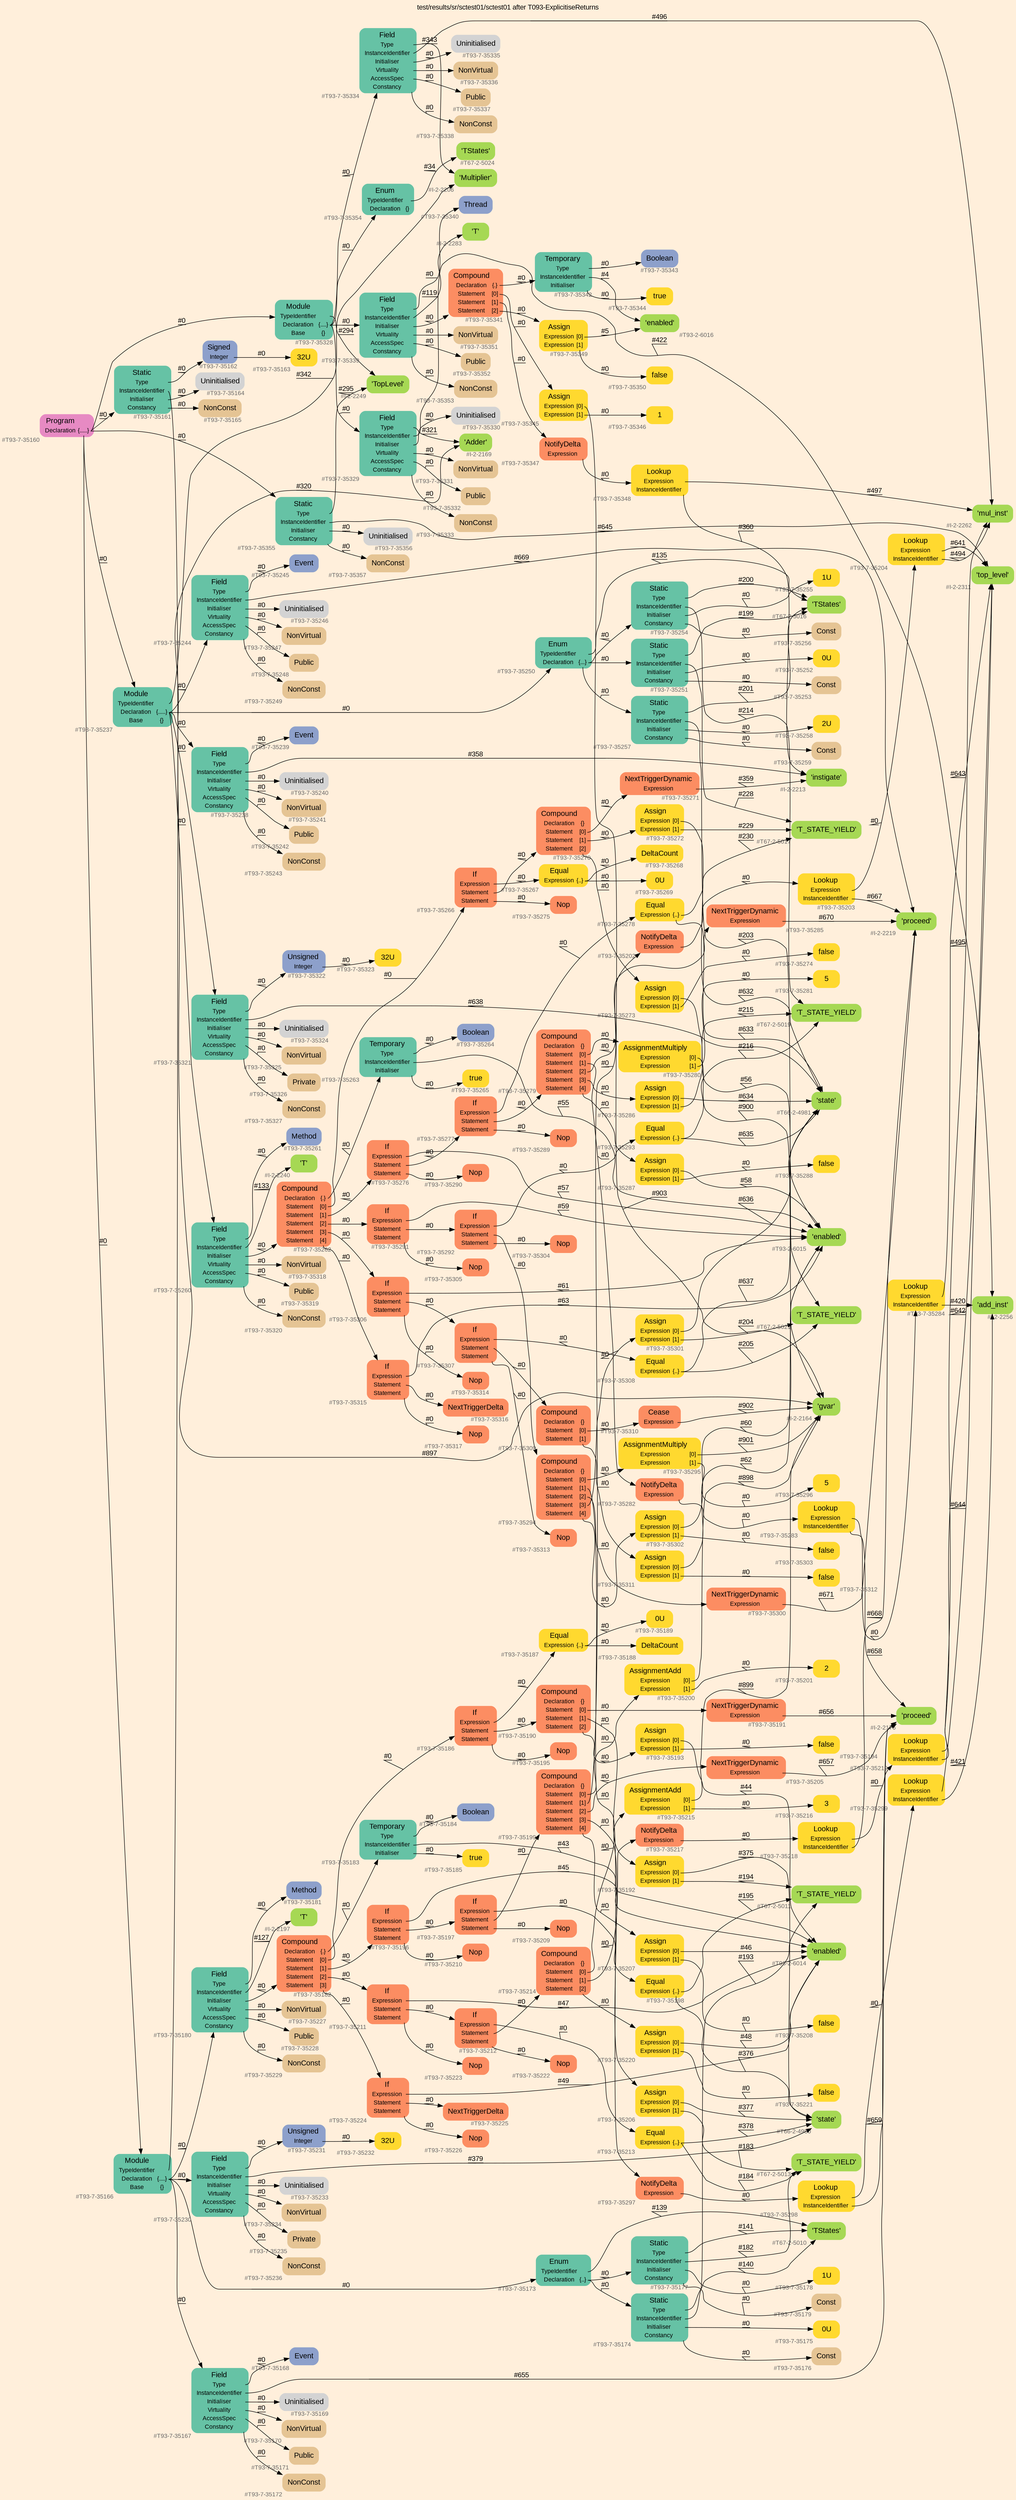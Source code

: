 digraph "test/results/sr/sctest01/sctest01 after T093-ExplicitiseReturns" {
label = "test/results/sr/sctest01/sctest01 after T093-ExplicitiseReturns"
labelloc = t
graph [
    rankdir = "LR"
    ranksep = 0.3
    bgcolor = antiquewhite1
    color = black
    fontcolor = black
    fontname = "Arial"
];
node [
    fontname = "Arial"
];
edge [
    fontname = "Arial"
];

// -------------------- node figure --------------------
// -------- block #T93-7-35160 ----------
"#T93-7-35160" [
    fillcolor = "/set28/4"
    xlabel = "#T93-7-35160"
    fontsize = "12"
    fontcolor = grey40
    shape = "plaintext"
    label = <<TABLE BORDER="0" CELLBORDER="0" CELLSPACING="0">
     <TR><TD><FONT COLOR="black" POINT-SIZE="15">Program</FONT></TD></TR>
     <TR><TD><FONT COLOR="black" POINT-SIZE="12">Declaration</FONT></TD><TD PORT="port0"><FONT COLOR="black" POINT-SIZE="12">{.....}</FONT></TD></TR>
    </TABLE>>
    style = "rounded,filled"
];

// -------- block #T93-7-35161 ----------
"#T93-7-35161" [
    fillcolor = "/set28/1"
    xlabel = "#T93-7-35161"
    fontsize = "12"
    fontcolor = grey40
    shape = "plaintext"
    label = <<TABLE BORDER="0" CELLBORDER="0" CELLSPACING="0">
     <TR><TD><FONT COLOR="black" POINT-SIZE="15">Static</FONT></TD></TR>
     <TR><TD><FONT COLOR="black" POINT-SIZE="12">Type</FONT></TD><TD PORT="port0"></TD></TR>
     <TR><TD><FONT COLOR="black" POINT-SIZE="12">InstanceIdentifier</FONT></TD><TD PORT="port1"></TD></TR>
     <TR><TD><FONT COLOR="black" POINT-SIZE="12">Initialiser</FONT></TD><TD PORT="port2"></TD></TR>
     <TR><TD><FONT COLOR="black" POINT-SIZE="12">Constancy</FONT></TD><TD PORT="port3"></TD></TR>
    </TABLE>>
    style = "rounded,filled"
];

// -------- block #T93-7-35162 ----------
"#T93-7-35162" [
    fillcolor = "/set28/3"
    xlabel = "#T93-7-35162"
    fontsize = "12"
    fontcolor = grey40
    shape = "plaintext"
    label = <<TABLE BORDER="0" CELLBORDER="0" CELLSPACING="0">
     <TR><TD><FONT COLOR="black" POINT-SIZE="15">Signed</FONT></TD></TR>
     <TR><TD><FONT COLOR="black" POINT-SIZE="12">Integer</FONT></TD><TD PORT="port0"></TD></TR>
    </TABLE>>
    style = "rounded,filled"
];

// -------- block #T93-7-35163 ----------
"#T93-7-35163" [
    fillcolor = "/set28/6"
    xlabel = "#T93-7-35163"
    fontsize = "12"
    fontcolor = grey40
    shape = "plaintext"
    label = <<TABLE BORDER="0" CELLBORDER="0" CELLSPACING="0">
     <TR><TD><FONT COLOR="black" POINT-SIZE="15">32U</FONT></TD></TR>
    </TABLE>>
    style = "rounded,filled"
];

// -------- block #I-2-2164 ----------
"#I-2-2164" [
    fillcolor = "/set28/5"
    xlabel = "#I-2-2164"
    fontsize = "12"
    fontcolor = grey40
    shape = "plaintext"
    label = <<TABLE BORDER="0" CELLBORDER="0" CELLSPACING="0">
     <TR><TD><FONT COLOR="black" POINT-SIZE="15">'gvar'</FONT></TD></TR>
    </TABLE>>
    style = "rounded,filled"
];

// -------- block #T93-7-35164 ----------
"#T93-7-35164" [
    xlabel = "#T93-7-35164"
    fontsize = "12"
    fontcolor = grey40
    shape = "plaintext"
    label = <<TABLE BORDER="0" CELLBORDER="0" CELLSPACING="0">
     <TR><TD><FONT COLOR="black" POINT-SIZE="15">Uninitialised</FONT></TD></TR>
    </TABLE>>
    style = "rounded,filled"
];

// -------- block #T93-7-35165 ----------
"#T93-7-35165" [
    fillcolor = "/set28/7"
    xlabel = "#T93-7-35165"
    fontsize = "12"
    fontcolor = grey40
    shape = "plaintext"
    label = <<TABLE BORDER="0" CELLBORDER="0" CELLSPACING="0">
     <TR><TD><FONT COLOR="black" POINT-SIZE="15">NonConst</FONT></TD></TR>
    </TABLE>>
    style = "rounded,filled"
];

// -------- block #T93-7-35166 ----------
"#T93-7-35166" [
    fillcolor = "/set28/1"
    xlabel = "#T93-7-35166"
    fontsize = "12"
    fontcolor = grey40
    shape = "plaintext"
    label = <<TABLE BORDER="0" CELLBORDER="0" CELLSPACING="0">
     <TR><TD><FONT COLOR="black" POINT-SIZE="15">Module</FONT></TD></TR>
     <TR><TD><FONT COLOR="black" POINT-SIZE="12">TypeIdentifier</FONT></TD><TD PORT="port0"></TD></TR>
     <TR><TD><FONT COLOR="black" POINT-SIZE="12">Declaration</FONT></TD><TD PORT="port1"><FONT COLOR="black" POINT-SIZE="12">{....}</FONT></TD></TR>
     <TR><TD><FONT COLOR="black" POINT-SIZE="12">Base</FONT></TD><TD PORT="port2"><FONT COLOR="black" POINT-SIZE="12">{}</FONT></TD></TR>
    </TABLE>>
    style = "rounded,filled"
];

// -------- block #I-2-2169 ----------
"#I-2-2169" [
    fillcolor = "/set28/5"
    xlabel = "#I-2-2169"
    fontsize = "12"
    fontcolor = grey40
    shape = "plaintext"
    label = <<TABLE BORDER="0" CELLBORDER="0" CELLSPACING="0">
     <TR><TD><FONT COLOR="black" POINT-SIZE="15">'Adder'</FONT></TD></TR>
    </TABLE>>
    style = "rounded,filled"
];

// -------- block #T93-7-35167 ----------
"#T93-7-35167" [
    fillcolor = "/set28/1"
    xlabel = "#T93-7-35167"
    fontsize = "12"
    fontcolor = grey40
    shape = "plaintext"
    label = <<TABLE BORDER="0" CELLBORDER="0" CELLSPACING="0">
     <TR><TD><FONT COLOR="black" POINT-SIZE="15">Field</FONT></TD></TR>
     <TR><TD><FONT COLOR="black" POINT-SIZE="12">Type</FONT></TD><TD PORT="port0"></TD></TR>
     <TR><TD><FONT COLOR="black" POINT-SIZE="12">InstanceIdentifier</FONT></TD><TD PORT="port1"></TD></TR>
     <TR><TD><FONT COLOR="black" POINT-SIZE="12">Initialiser</FONT></TD><TD PORT="port2"></TD></TR>
     <TR><TD><FONT COLOR="black" POINT-SIZE="12">Virtuality</FONT></TD><TD PORT="port3"></TD></TR>
     <TR><TD><FONT COLOR="black" POINT-SIZE="12">AccessSpec</FONT></TD><TD PORT="port4"></TD></TR>
     <TR><TD><FONT COLOR="black" POINT-SIZE="12">Constancy</FONT></TD><TD PORT="port5"></TD></TR>
    </TABLE>>
    style = "rounded,filled"
];

// -------- block #T93-7-35168 ----------
"#T93-7-35168" [
    fillcolor = "/set28/3"
    xlabel = "#T93-7-35168"
    fontsize = "12"
    fontcolor = grey40
    shape = "plaintext"
    label = <<TABLE BORDER="0" CELLBORDER="0" CELLSPACING="0">
     <TR><TD><FONT COLOR="black" POINT-SIZE="15">Event</FONT></TD></TR>
    </TABLE>>
    style = "rounded,filled"
];

// -------- block #I-2-2176 ----------
"#I-2-2176" [
    fillcolor = "/set28/5"
    xlabel = "#I-2-2176"
    fontsize = "12"
    fontcolor = grey40
    shape = "plaintext"
    label = <<TABLE BORDER="0" CELLBORDER="0" CELLSPACING="0">
     <TR><TD><FONT COLOR="black" POINT-SIZE="15">'proceed'</FONT></TD></TR>
    </TABLE>>
    style = "rounded,filled"
];

// -------- block #T93-7-35169 ----------
"#T93-7-35169" [
    xlabel = "#T93-7-35169"
    fontsize = "12"
    fontcolor = grey40
    shape = "plaintext"
    label = <<TABLE BORDER="0" CELLBORDER="0" CELLSPACING="0">
     <TR><TD><FONT COLOR="black" POINT-SIZE="15">Uninitialised</FONT></TD></TR>
    </TABLE>>
    style = "rounded,filled"
];

// -------- block #T93-7-35170 ----------
"#T93-7-35170" [
    fillcolor = "/set28/7"
    xlabel = "#T93-7-35170"
    fontsize = "12"
    fontcolor = grey40
    shape = "plaintext"
    label = <<TABLE BORDER="0" CELLBORDER="0" CELLSPACING="0">
     <TR><TD><FONT COLOR="black" POINT-SIZE="15">NonVirtual</FONT></TD></TR>
    </TABLE>>
    style = "rounded,filled"
];

// -------- block #T93-7-35171 ----------
"#T93-7-35171" [
    fillcolor = "/set28/7"
    xlabel = "#T93-7-35171"
    fontsize = "12"
    fontcolor = grey40
    shape = "plaintext"
    label = <<TABLE BORDER="0" CELLBORDER="0" CELLSPACING="0">
     <TR><TD><FONT COLOR="black" POINT-SIZE="15">Public</FONT></TD></TR>
    </TABLE>>
    style = "rounded,filled"
];

// -------- block #T93-7-35172 ----------
"#T93-7-35172" [
    fillcolor = "/set28/7"
    xlabel = "#T93-7-35172"
    fontsize = "12"
    fontcolor = grey40
    shape = "plaintext"
    label = <<TABLE BORDER="0" CELLBORDER="0" CELLSPACING="0">
     <TR><TD><FONT COLOR="black" POINT-SIZE="15">NonConst</FONT></TD></TR>
    </TABLE>>
    style = "rounded,filled"
];

// -------- block #T93-7-35173 ----------
"#T93-7-35173" [
    fillcolor = "/set28/1"
    xlabel = "#T93-7-35173"
    fontsize = "12"
    fontcolor = grey40
    shape = "plaintext"
    label = <<TABLE BORDER="0" CELLBORDER="0" CELLSPACING="0">
     <TR><TD><FONT COLOR="black" POINT-SIZE="15">Enum</FONT></TD></TR>
     <TR><TD><FONT COLOR="black" POINT-SIZE="12">TypeIdentifier</FONT></TD><TD PORT="port0"></TD></TR>
     <TR><TD><FONT COLOR="black" POINT-SIZE="12">Declaration</FONT></TD><TD PORT="port1"><FONT COLOR="black" POINT-SIZE="12">{..}</FONT></TD></TR>
    </TABLE>>
    style = "rounded,filled"
];

// -------- block #T67-2-5010 ----------
"#T67-2-5010" [
    fillcolor = "/set28/5"
    xlabel = "#T67-2-5010"
    fontsize = "12"
    fontcolor = grey40
    shape = "plaintext"
    label = <<TABLE BORDER="0" CELLBORDER="0" CELLSPACING="0">
     <TR><TD><FONT COLOR="black" POINT-SIZE="15">'TStates'</FONT></TD></TR>
    </TABLE>>
    style = "rounded,filled"
];

// -------- block #T93-7-35174 ----------
"#T93-7-35174" [
    fillcolor = "/set28/1"
    xlabel = "#T93-7-35174"
    fontsize = "12"
    fontcolor = grey40
    shape = "plaintext"
    label = <<TABLE BORDER="0" CELLBORDER="0" CELLSPACING="0">
     <TR><TD><FONT COLOR="black" POINT-SIZE="15">Static</FONT></TD></TR>
     <TR><TD><FONT COLOR="black" POINT-SIZE="12">Type</FONT></TD><TD PORT="port0"></TD></TR>
     <TR><TD><FONT COLOR="black" POINT-SIZE="12">InstanceIdentifier</FONT></TD><TD PORT="port1"></TD></TR>
     <TR><TD><FONT COLOR="black" POINT-SIZE="12">Initialiser</FONT></TD><TD PORT="port2"></TD></TR>
     <TR><TD><FONT COLOR="black" POINT-SIZE="12">Constancy</FONT></TD><TD PORT="port3"></TD></TR>
    </TABLE>>
    style = "rounded,filled"
];

// -------- block #T67-2-5011 ----------
"#T67-2-5011" [
    fillcolor = "/set28/5"
    xlabel = "#T67-2-5011"
    fontsize = "12"
    fontcolor = grey40
    shape = "plaintext"
    label = <<TABLE BORDER="0" CELLBORDER="0" CELLSPACING="0">
     <TR><TD><FONT COLOR="black" POINT-SIZE="15">'T_STATE_YIELD'</FONT></TD></TR>
    </TABLE>>
    style = "rounded,filled"
];

// -------- block #T93-7-35175 ----------
"#T93-7-35175" [
    fillcolor = "/set28/6"
    xlabel = "#T93-7-35175"
    fontsize = "12"
    fontcolor = grey40
    shape = "plaintext"
    label = <<TABLE BORDER="0" CELLBORDER="0" CELLSPACING="0">
     <TR><TD><FONT COLOR="black" POINT-SIZE="15">0U</FONT></TD></TR>
    </TABLE>>
    style = "rounded,filled"
];

// -------- block #T93-7-35176 ----------
"#T93-7-35176" [
    fillcolor = "/set28/7"
    xlabel = "#T93-7-35176"
    fontsize = "12"
    fontcolor = grey40
    shape = "plaintext"
    label = <<TABLE BORDER="0" CELLBORDER="0" CELLSPACING="0">
     <TR><TD><FONT COLOR="black" POINT-SIZE="15">Const</FONT></TD></TR>
    </TABLE>>
    style = "rounded,filled"
];

// -------- block #T93-7-35177 ----------
"#T93-7-35177" [
    fillcolor = "/set28/1"
    xlabel = "#T93-7-35177"
    fontsize = "12"
    fontcolor = grey40
    shape = "plaintext"
    label = <<TABLE BORDER="0" CELLBORDER="0" CELLSPACING="0">
     <TR><TD><FONT COLOR="black" POINT-SIZE="15">Static</FONT></TD></TR>
     <TR><TD><FONT COLOR="black" POINT-SIZE="12">Type</FONT></TD><TD PORT="port0"></TD></TR>
     <TR><TD><FONT COLOR="black" POINT-SIZE="12">InstanceIdentifier</FONT></TD><TD PORT="port1"></TD></TR>
     <TR><TD><FONT COLOR="black" POINT-SIZE="12">Initialiser</FONT></TD><TD PORT="port2"></TD></TR>
     <TR><TD><FONT COLOR="black" POINT-SIZE="12">Constancy</FONT></TD><TD PORT="port3"></TD></TR>
    </TABLE>>
    style = "rounded,filled"
];

// -------- block #T67-2-5013 ----------
"#T67-2-5013" [
    fillcolor = "/set28/5"
    xlabel = "#T67-2-5013"
    fontsize = "12"
    fontcolor = grey40
    shape = "plaintext"
    label = <<TABLE BORDER="0" CELLBORDER="0" CELLSPACING="0">
     <TR><TD><FONT COLOR="black" POINT-SIZE="15">'T_STATE_YIELD'</FONT></TD></TR>
    </TABLE>>
    style = "rounded,filled"
];

// -------- block #T93-7-35178 ----------
"#T93-7-35178" [
    fillcolor = "/set28/6"
    xlabel = "#T93-7-35178"
    fontsize = "12"
    fontcolor = grey40
    shape = "plaintext"
    label = <<TABLE BORDER="0" CELLBORDER="0" CELLSPACING="0">
     <TR><TD><FONT COLOR="black" POINT-SIZE="15">1U</FONT></TD></TR>
    </TABLE>>
    style = "rounded,filled"
];

// -------- block #T93-7-35179 ----------
"#T93-7-35179" [
    fillcolor = "/set28/7"
    xlabel = "#T93-7-35179"
    fontsize = "12"
    fontcolor = grey40
    shape = "plaintext"
    label = <<TABLE BORDER="0" CELLBORDER="0" CELLSPACING="0">
     <TR><TD><FONT COLOR="black" POINT-SIZE="15">Const</FONT></TD></TR>
    </TABLE>>
    style = "rounded,filled"
];

// -------- block #T93-7-35180 ----------
"#T93-7-35180" [
    fillcolor = "/set28/1"
    xlabel = "#T93-7-35180"
    fontsize = "12"
    fontcolor = grey40
    shape = "plaintext"
    label = <<TABLE BORDER="0" CELLBORDER="0" CELLSPACING="0">
     <TR><TD><FONT COLOR="black" POINT-SIZE="15">Field</FONT></TD></TR>
     <TR><TD><FONT COLOR="black" POINT-SIZE="12">Type</FONT></TD><TD PORT="port0"></TD></TR>
     <TR><TD><FONT COLOR="black" POINT-SIZE="12">InstanceIdentifier</FONT></TD><TD PORT="port1"></TD></TR>
     <TR><TD><FONT COLOR="black" POINT-SIZE="12">Initialiser</FONT></TD><TD PORT="port2"></TD></TR>
     <TR><TD><FONT COLOR="black" POINT-SIZE="12">Virtuality</FONT></TD><TD PORT="port3"></TD></TR>
     <TR><TD><FONT COLOR="black" POINT-SIZE="12">AccessSpec</FONT></TD><TD PORT="port4"></TD></TR>
     <TR><TD><FONT COLOR="black" POINT-SIZE="12">Constancy</FONT></TD><TD PORT="port5"></TD></TR>
    </TABLE>>
    style = "rounded,filled"
];

// -------- block #T93-7-35181 ----------
"#T93-7-35181" [
    fillcolor = "/set28/3"
    xlabel = "#T93-7-35181"
    fontsize = "12"
    fontcolor = grey40
    shape = "plaintext"
    label = <<TABLE BORDER="0" CELLBORDER="0" CELLSPACING="0">
     <TR><TD><FONT COLOR="black" POINT-SIZE="15">Method</FONT></TD></TR>
    </TABLE>>
    style = "rounded,filled"
];

// -------- block #I-2-2197 ----------
"#I-2-2197" [
    fillcolor = "/set28/5"
    xlabel = "#I-2-2197"
    fontsize = "12"
    fontcolor = grey40
    shape = "plaintext"
    label = <<TABLE BORDER="0" CELLBORDER="0" CELLSPACING="0">
     <TR><TD><FONT COLOR="black" POINT-SIZE="15">'T'</FONT></TD></TR>
    </TABLE>>
    style = "rounded,filled"
];

// -------- block #T93-7-35182 ----------
"#T93-7-35182" [
    fillcolor = "/set28/2"
    xlabel = "#T93-7-35182"
    fontsize = "12"
    fontcolor = grey40
    shape = "plaintext"
    label = <<TABLE BORDER="0" CELLBORDER="0" CELLSPACING="0">
     <TR><TD><FONT COLOR="black" POINT-SIZE="15">Compound</FONT></TD></TR>
     <TR><TD><FONT COLOR="black" POINT-SIZE="12">Declaration</FONT></TD><TD PORT="port0"><FONT COLOR="black" POINT-SIZE="12">{.}</FONT></TD></TR>
     <TR><TD><FONT COLOR="black" POINT-SIZE="12">Statement</FONT></TD><TD PORT="port1"><FONT COLOR="black" POINT-SIZE="12">[0]</FONT></TD></TR>
     <TR><TD><FONT COLOR="black" POINT-SIZE="12">Statement</FONT></TD><TD PORT="port2"><FONT COLOR="black" POINT-SIZE="12">[1]</FONT></TD></TR>
     <TR><TD><FONT COLOR="black" POINT-SIZE="12">Statement</FONT></TD><TD PORT="port3"><FONT COLOR="black" POINT-SIZE="12">[2]</FONT></TD></TR>
     <TR><TD><FONT COLOR="black" POINT-SIZE="12">Statement</FONT></TD><TD PORT="port4"><FONT COLOR="black" POINT-SIZE="12">[3]</FONT></TD></TR>
    </TABLE>>
    style = "rounded,filled"
];

// -------- block #T93-7-35183 ----------
"#T93-7-35183" [
    fillcolor = "/set28/1"
    xlabel = "#T93-7-35183"
    fontsize = "12"
    fontcolor = grey40
    shape = "plaintext"
    label = <<TABLE BORDER="0" CELLBORDER="0" CELLSPACING="0">
     <TR><TD><FONT COLOR="black" POINT-SIZE="15">Temporary</FONT></TD></TR>
     <TR><TD><FONT COLOR="black" POINT-SIZE="12">Type</FONT></TD><TD PORT="port0"></TD></TR>
     <TR><TD><FONT COLOR="black" POINT-SIZE="12">InstanceIdentifier</FONT></TD><TD PORT="port1"></TD></TR>
     <TR><TD><FONT COLOR="black" POINT-SIZE="12">Initialiser</FONT></TD><TD PORT="port2"></TD></TR>
    </TABLE>>
    style = "rounded,filled"
];

// -------- block #T93-7-35184 ----------
"#T93-7-35184" [
    fillcolor = "/set28/3"
    xlabel = "#T93-7-35184"
    fontsize = "12"
    fontcolor = grey40
    shape = "plaintext"
    label = <<TABLE BORDER="0" CELLBORDER="0" CELLSPACING="0">
     <TR><TD><FONT COLOR="black" POINT-SIZE="15">Boolean</FONT></TD></TR>
    </TABLE>>
    style = "rounded,filled"
];

// -------- block #T93-2-6014 ----------
"#T93-2-6014" [
    fillcolor = "/set28/5"
    xlabel = "#T93-2-6014"
    fontsize = "12"
    fontcolor = grey40
    shape = "plaintext"
    label = <<TABLE BORDER="0" CELLBORDER="0" CELLSPACING="0">
     <TR><TD><FONT COLOR="black" POINT-SIZE="15">'enabled'</FONT></TD></TR>
    </TABLE>>
    style = "rounded,filled"
];

// -------- block #T93-7-35185 ----------
"#T93-7-35185" [
    fillcolor = "/set28/6"
    xlabel = "#T93-7-35185"
    fontsize = "12"
    fontcolor = grey40
    shape = "plaintext"
    label = <<TABLE BORDER="0" CELLBORDER="0" CELLSPACING="0">
     <TR><TD><FONT COLOR="black" POINT-SIZE="15">true</FONT></TD></TR>
    </TABLE>>
    style = "rounded,filled"
];

// -------- block #T93-7-35186 ----------
"#T93-7-35186" [
    fillcolor = "/set28/2"
    xlabel = "#T93-7-35186"
    fontsize = "12"
    fontcolor = grey40
    shape = "plaintext"
    label = <<TABLE BORDER="0" CELLBORDER="0" CELLSPACING="0">
     <TR><TD><FONT COLOR="black" POINT-SIZE="15">If</FONT></TD></TR>
     <TR><TD><FONT COLOR="black" POINT-SIZE="12">Expression</FONT></TD><TD PORT="port0"></TD></TR>
     <TR><TD><FONT COLOR="black" POINT-SIZE="12">Statement</FONT></TD><TD PORT="port1"></TD></TR>
     <TR><TD><FONT COLOR="black" POINT-SIZE="12">Statement</FONT></TD><TD PORT="port2"></TD></TR>
    </TABLE>>
    style = "rounded,filled"
];

// -------- block #T93-7-35187 ----------
"#T93-7-35187" [
    fillcolor = "/set28/6"
    xlabel = "#T93-7-35187"
    fontsize = "12"
    fontcolor = grey40
    shape = "plaintext"
    label = <<TABLE BORDER="0" CELLBORDER="0" CELLSPACING="0">
     <TR><TD><FONT COLOR="black" POINT-SIZE="15">Equal</FONT></TD></TR>
     <TR><TD><FONT COLOR="black" POINT-SIZE="12">Expression</FONT></TD><TD PORT="port0"><FONT COLOR="black" POINT-SIZE="12">{..}</FONT></TD></TR>
    </TABLE>>
    style = "rounded,filled"
];

// -------- block #T93-7-35188 ----------
"#T93-7-35188" [
    fillcolor = "/set28/6"
    xlabel = "#T93-7-35188"
    fontsize = "12"
    fontcolor = grey40
    shape = "plaintext"
    label = <<TABLE BORDER="0" CELLBORDER="0" CELLSPACING="0">
     <TR><TD><FONT COLOR="black" POINT-SIZE="15">DeltaCount</FONT></TD></TR>
    </TABLE>>
    style = "rounded,filled"
];

// -------- block #T93-7-35189 ----------
"#T93-7-35189" [
    fillcolor = "/set28/6"
    xlabel = "#T93-7-35189"
    fontsize = "12"
    fontcolor = grey40
    shape = "plaintext"
    label = <<TABLE BORDER="0" CELLBORDER="0" CELLSPACING="0">
     <TR><TD><FONT COLOR="black" POINT-SIZE="15">0U</FONT></TD></TR>
    </TABLE>>
    style = "rounded,filled"
];

// -------- block #T93-7-35190 ----------
"#T93-7-35190" [
    fillcolor = "/set28/2"
    xlabel = "#T93-7-35190"
    fontsize = "12"
    fontcolor = grey40
    shape = "plaintext"
    label = <<TABLE BORDER="0" CELLBORDER="0" CELLSPACING="0">
     <TR><TD><FONT COLOR="black" POINT-SIZE="15">Compound</FONT></TD></TR>
     <TR><TD><FONT COLOR="black" POINT-SIZE="12">Declaration</FONT></TD><TD PORT="port0"><FONT COLOR="black" POINT-SIZE="12">{}</FONT></TD></TR>
     <TR><TD><FONT COLOR="black" POINT-SIZE="12">Statement</FONT></TD><TD PORT="port1"><FONT COLOR="black" POINT-SIZE="12">[0]</FONT></TD></TR>
     <TR><TD><FONT COLOR="black" POINT-SIZE="12">Statement</FONT></TD><TD PORT="port2"><FONT COLOR="black" POINT-SIZE="12">[1]</FONT></TD></TR>
     <TR><TD><FONT COLOR="black" POINT-SIZE="12">Statement</FONT></TD><TD PORT="port3"><FONT COLOR="black" POINT-SIZE="12">[2]</FONT></TD></TR>
    </TABLE>>
    style = "rounded,filled"
];

// -------- block #T93-7-35191 ----------
"#T93-7-35191" [
    fillcolor = "/set28/2"
    xlabel = "#T93-7-35191"
    fontsize = "12"
    fontcolor = grey40
    shape = "plaintext"
    label = <<TABLE BORDER="0" CELLBORDER="0" CELLSPACING="0">
     <TR><TD><FONT COLOR="black" POINT-SIZE="15">NextTriggerDynamic</FONT></TD></TR>
     <TR><TD><FONT COLOR="black" POINT-SIZE="12">Expression</FONT></TD><TD PORT="port0"></TD></TR>
    </TABLE>>
    style = "rounded,filled"
];

// -------- block #T93-7-35192 ----------
"#T93-7-35192" [
    fillcolor = "/set28/6"
    xlabel = "#T93-7-35192"
    fontsize = "12"
    fontcolor = grey40
    shape = "plaintext"
    label = <<TABLE BORDER="0" CELLBORDER="0" CELLSPACING="0">
     <TR><TD><FONT COLOR="black" POINT-SIZE="15">Assign</FONT></TD></TR>
     <TR><TD><FONT COLOR="black" POINT-SIZE="12">Expression</FONT></TD><TD PORT="port0"><FONT COLOR="black" POINT-SIZE="12">[0]</FONT></TD></TR>
     <TR><TD><FONT COLOR="black" POINT-SIZE="12">Expression</FONT></TD><TD PORT="port1"><FONT COLOR="black" POINT-SIZE="12">[1]</FONT></TD></TR>
    </TABLE>>
    style = "rounded,filled"
];

// -------- block #T66-2-4980 ----------
"#T66-2-4980" [
    fillcolor = "/set28/5"
    xlabel = "#T66-2-4980"
    fontsize = "12"
    fontcolor = grey40
    shape = "plaintext"
    label = <<TABLE BORDER="0" CELLBORDER="0" CELLSPACING="0">
     <TR><TD><FONT COLOR="black" POINT-SIZE="15">'state'</FONT></TD></TR>
    </TABLE>>
    style = "rounded,filled"
];

// -------- block #T93-7-35193 ----------
"#T93-7-35193" [
    fillcolor = "/set28/6"
    xlabel = "#T93-7-35193"
    fontsize = "12"
    fontcolor = grey40
    shape = "plaintext"
    label = <<TABLE BORDER="0" CELLBORDER="0" CELLSPACING="0">
     <TR><TD><FONT COLOR="black" POINT-SIZE="15">Assign</FONT></TD></TR>
     <TR><TD><FONT COLOR="black" POINT-SIZE="12">Expression</FONT></TD><TD PORT="port0"><FONT COLOR="black" POINT-SIZE="12">[0]</FONT></TD></TR>
     <TR><TD><FONT COLOR="black" POINT-SIZE="12">Expression</FONT></TD><TD PORT="port1"><FONT COLOR="black" POINT-SIZE="12">[1]</FONT></TD></TR>
    </TABLE>>
    style = "rounded,filled"
];

// -------- block #T93-7-35194 ----------
"#T93-7-35194" [
    fillcolor = "/set28/6"
    xlabel = "#T93-7-35194"
    fontsize = "12"
    fontcolor = grey40
    shape = "plaintext"
    label = <<TABLE BORDER="0" CELLBORDER="0" CELLSPACING="0">
     <TR><TD><FONT COLOR="black" POINT-SIZE="15">false</FONT></TD></TR>
    </TABLE>>
    style = "rounded,filled"
];

// -------- block #T93-7-35195 ----------
"#T93-7-35195" [
    fillcolor = "/set28/2"
    xlabel = "#T93-7-35195"
    fontsize = "12"
    fontcolor = grey40
    shape = "plaintext"
    label = <<TABLE BORDER="0" CELLBORDER="0" CELLSPACING="0">
     <TR><TD><FONT COLOR="black" POINT-SIZE="15">Nop</FONT></TD></TR>
    </TABLE>>
    style = "rounded,filled"
];

// -------- block #T93-7-35196 ----------
"#T93-7-35196" [
    fillcolor = "/set28/2"
    xlabel = "#T93-7-35196"
    fontsize = "12"
    fontcolor = grey40
    shape = "plaintext"
    label = <<TABLE BORDER="0" CELLBORDER="0" CELLSPACING="0">
     <TR><TD><FONT COLOR="black" POINT-SIZE="15">If</FONT></TD></TR>
     <TR><TD><FONT COLOR="black" POINT-SIZE="12">Expression</FONT></TD><TD PORT="port0"></TD></TR>
     <TR><TD><FONT COLOR="black" POINT-SIZE="12">Statement</FONT></TD><TD PORT="port1"></TD></TR>
     <TR><TD><FONT COLOR="black" POINT-SIZE="12">Statement</FONT></TD><TD PORT="port2"></TD></TR>
    </TABLE>>
    style = "rounded,filled"
];

// -------- block #T93-7-35197 ----------
"#T93-7-35197" [
    fillcolor = "/set28/2"
    xlabel = "#T93-7-35197"
    fontsize = "12"
    fontcolor = grey40
    shape = "plaintext"
    label = <<TABLE BORDER="0" CELLBORDER="0" CELLSPACING="0">
     <TR><TD><FONT COLOR="black" POINT-SIZE="15">If</FONT></TD></TR>
     <TR><TD><FONT COLOR="black" POINT-SIZE="12">Expression</FONT></TD><TD PORT="port0"></TD></TR>
     <TR><TD><FONT COLOR="black" POINT-SIZE="12">Statement</FONT></TD><TD PORT="port1"></TD></TR>
     <TR><TD><FONT COLOR="black" POINT-SIZE="12">Statement</FONT></TD><TD PORT="port2"></TD></TR>
    </TABLE>>
    style = "rounded,filled"
];

// -------- block #T93-7-35198 ----------
"#T93-7-35198" [
    fillcolor = "/set28/6"
    xlabel = "#T93-7-35198"
    fontsize = "12"
    fontcolor = grey40
    shape = "plaintext"
    label = <<TABLE BORDER="0" CELLBORDER="0" CELLSPACING="0">
     <TR><TD><FONT COLOR="black" POINT-SIZE="15">Equal</FONT></TD></TR>
     <TR><TD><FONT COLOR="black" POINT-SIZE="12">Expression</FONT></TD><TD PORT="port0"><FONT COLOR="black" POINT-SIZE="12">{..}</FONT></TD></TR>
    </TABLE>>
    style = "rounded,filled"
];

// -------- block #T93-7-35199 ----------
"#T93-7-35199" [
    fillcolor = "/set28/2"
    xlabel = "#T93-7-35199"
    fontsize = "12"
    fontcolor = grey40
    shape = "plaintext"
    label = <<TABLE BORDER="0" CELLBORDER="0" CELLSPACING="0">
     <TR><TD><FONT COLOR="black" POINT-SIZE="15">Compound</FONT></TD></TR>
     <TR><TD><FONT COLOR="black" POINT-SIZE="12">Declaration</FONT></TD><TD PORT="port0"><FONT COLOR="black" POINT-SIZE="12">{}</FONT></TD></TR>
     <TR><TD><FONT COLOR="black" POINT-SIZE="12">Statement</FONT></TD><TD PORT="port1"><FONT COLOR="black" POINT-SIZE="12">[0]</FONT></TD></TR>
     <TR><TD><FONT COLOR="black" POINT-SIZE="12">Statement</FONT></TD><TD PORT="port2"><FONT COLOR="black" POINT-SIZE="12">[1]</FONT></TD></TR>
     <TR><TD><FONT COLOR="black" POINT-SIZE="12">Statement</FONT></TD><TD PORT="port3"><FONT COLOR="black" POINT-SIZE="12">[2]</FONT></TD></TR>
     <TR><TD><FONT COLOR="black" POINT-SIZE="12">Statement</FONT></TD><TD PORT="port4"><FONT COLOR="black" POINT-SIZE="12">[3]</FONT></TD></TR>
     <TR><TD><FONT COLOR="black" POINT-SIZE="12">Statement</FONT></TD><TD PORT="port5"><FONT COLOR="black" POINT-SIZE="12">[4]</FONT></TD></TR>
    </TABLE>>
    style = "rounded,filled"
];

// -------- block #T93-7-35200 ----------
"#T93-7-35200" [
    fillcolor = "/set28/6"
    xlabel = "#T93-7-35200"
    fontsize = "12"
    fontcolor = grey40
    shape = "plaintext"
    label = <<TABLE BORDER="0" CELLBORDER="0" CELLSPACING="0">
     <TR><TD><FONT COLOR="black" POINT-SIZE="15">AssignmentAdd</FONT></TD></TR>
     <TR><TD><FONT COLOR="black" POINT-SIZE="12">Expression</FONT></TD><TD PORT="port0"><FONT COLOR="black" POINT-SIZE="12">[0]</FONT></TD></TR>
     <TR><TD><FONT COLOR="black" POINT-SIZE="12">Expression</FONT></TD><TD PORT="port1"><FONT COLOR="black" POINT-SIZE="12">[1]</FONT></TD></TR>
    </TABLE>>
    style = "rounded,filled"
];

// -------- block #T93-7-35201 ----------
"#T93-7-35201" [
    fillcolor = "/set28/6"
    xlabel = "#T93-7-35201"
    fontsize = "12"
    fontcolor = grey40
    shape = "plaintext"
    label = <<TABLE BORDER="0" CELLBORDER="0" CELLSPACING="0">
     <TR><TD><FONT COLOR="black" POINT-SIZE="15">2</FONT></TD></TR>
    </TABLE>>
    style = "rounded,filled"
];

// -------- block #T93-7-35202 ----------
"#T93-7-35202" [
    fillcolor = "/set28/2"
    xlabel = "#T93-7-35202"
    fontsize = "12"
    fontcolor = grey40
    shape = "plaintext"
    label = <<TABLE BORDER="0" CELLBORDER="0" CELLSPACING="0">
     <TR><TD><FONT COLOR="black" POINT-SIZE="15">NotifyDelta</FONT></TD></TR>
     <TR><TD><FONT COLOR="black" POINT-SIZE="12">Expression</FONT></TD><TD PORT="port0"></TD></TR>
    </TABLE>>
    style = "rounded,filled"
];

// -------- block #T93-7-35203 ----------
"#T93-7-35203" [
    fillcolor = "/set28/6"
    xlabel = "#T93-7-35203"
    fontsize = "12"
    fontcolor = grey40
    shape = "plaintext"
    label = <<TABLE BORDER="0" CELLBORDER="0" CELLSPACING="0">
     <TR><TD><FONT COLOR="black" POINT-SIZE="15">Lookup</FONT></TD></TR>
     <TR><TD><FONT COLOR="black" POINT-SIZE="12">Expression</FONT></TD><TD PORT="port0"></TD></TR>
     <TR><TD><FONT COLOR="black" POINT-SIZE="12">InstanceIdentifier</FONT></TD><TD PORT="port1"></TD></TR>
    </TABLE>>
    style = "rounded,filled"
];

// -------- block #T93-7-35204 ----------
"#T93-7-35204" [
    fillcolor = "/set28/6"
    xlabel = "#T93-7-35204"
    fontsize = "12"
    fontcolor = grey40
    shape = "plaintext"
    label = <<TABLE BORDER="0" CELLBORDER="0" CELLSPACING="0">
     <TR><TD><FONT COLOR="black" POINT-SIZE="15">Lookup</FONT></TD></TR>
     <TR><TD><FONT COLOR="black" POINT-SIZE="12">Expression</FONT></TD><TD PORT="port0"></TD></TR>
     <TR><TD><FONT COLOR="black" POINT-SIZE="12">InstanceIdentifier</FONT></TD><TD PORT="port1"></TD></TR>
    </TABLE>>
    style = "rounded,filled"
];

// -------- block #I-2-2311 ----------
"#I-2-2311" [
    fillcolor = "/set28/5"
    xlabel = "#I-2-2311"
    fontsize = "12"
    fontcolor = grey40
    shape = "plaintext"
    label = <<TABLE BORDER="0" CELLBORDER="0" CELLSPACING="0">
     <TR><TD><FONT COLOR="black" POINT-SIZE="15">'top_level'</FONT></TD></TR>
    </TABLE>>
    style = "rounded,filled"
];

// -------- block #I-2-2262 ----------
"#I-2-2262" [
    fillcolor = "/set28/5"
    xlabel = "#I-2-2262"
    fontsize = "12"
    fontcolor = grey40
    shape = "plaintext"
    label = <<TABLE BORDER="0" CELLBORDER="0" CELLSPACING="0">
     <TR><TD><FONT COLOR="black" POINT-SIZE="15">'mul_inst'</FONT></TD></TR>
    </TABLE>>
    style = "rounded,filled"
];

// -------- block #I-2-2219 ----------
"#I-2-2219" [
    fillcolor = "/set28/5"
    xlabel = "#I-2-2219"
    fontsize = "12"
    fontcolor = grey40
    shape = "plaintext"
    label = <<TABLE BORDER="0" CELLBORDER="0" CELLSPACING="0">
     <TR><TD><FONT COLOR="black" POINT-SIZE="15">'proceed'</FONT></TD></TR>
    </TABLE>>
    style = "rounded,filled"
];

// -------- block #T93-7-35205 ----------
"#T93-7-35205" [
    fillcolor = "/set28/2"
    xlabel = "#T93-7-35205"
    fontsize = "12"
    fontcolor = grey40
    shape = "plaintext"
    label = <<TABLE BORDER="0" CELLBORDER="0" CELLSPACING="0">
     <TR><TD><FONT COLOR="black" POINT-SIZE="15">NextTriggerDynamic</FONT></TD></TR>
     <TR><TD><FONT COLOR="black" POINT-SIZE="12">Expression</FONT></TD><TD PORT="port0"></TD></TR>
    </TABLE>>
    style = "rounded,filled"
];

// -------- block #T93-7-35206 ----------
"#T93-7-35206" [
    fillcolor = "/set28/6"
    xlabel = "#T93-7-35206"
    fontsize = "12"
    fontcolor = grey40
    shape = "plaintext"
    label = <<TABLE BORDER="0" CELLBORDER="0" CELLSPACING="0">
     <TR><TD><FONT COLOR="black" POINT-SIZE="15">Assign</FONT></TD></TR>
     <TR><TD><FONT COLOR="black" POINT-SIZE="12">Expression</FONT></TD><TD PORT="port0"><FONT COLOR="black" POINT-SIZE="12">[0]</FONT></TD></TR>
     <TR><TD><FONT COLOR="black" POINT-SIZE="12">Expression</FONT></TD><TD PORT="port1"><FONT COLOR="black" POINT-SIZE="12">[1]</FONT></TD></TR>
    </TABLE>>
    style = "rounded,filled"
];

// -------- block #T93-7-35207 ----------
"#T93-7-35207" [
    fillcolor = "/set28/6"
    xlabel = "#T93-7-35207"
    fontsize = "12"
    fontcolor = grey40
    shape = "plaintext"
    label = <<TABLE BORDER="0" CELLBORDER="0" CELLSPACING="0">
     <TR><TD><FONT COLOR="black" POINT-SIZE="15">Assign</FONT></TD></TR>
     <TR><TD><FONT COLOR="black" POINT-SIZE="12">Expression</FONT></TD><TD PORT="port0"><FONT COLOR="black" POINT-SIZE="12">[0]</FONT></TD></TR>
     <TR><TD><FONT COLOR="black" POINT-SIZE="12">Expression</FONT></TD><TD PORT="port1"><FONT COLOR="black" POINT-SIZE="12">[1]</FONT></TD></TR>
    </TABLE>>
    style = "rounded,filled"
];

// -------- block #T93-7-35208 ----------
"#T93-7-35208" [
    fillcolor = "/set28/6"
    xlabel = "#T93-7-35208"
    fontsize = "12"
    fontcolor = grey40
    shape = "plaintext"
    label = <<TABLE BORDER="0" CELLBORDER="0" CELLSPACING="0">
     <TR><TD><FONT COLOR="black" POINT-SIZE="15">false</FONT></TD></TR>
    </TABLE>>
    style = "rounded,filled"
];

// -------- block #T93-7-35209 ----------
"#T93-7-35209" [
    fillcolor = "/set28/2"
    xlabel = "#T93-7-35209"
    fontsize = "12"
    fontcolor = grey40
    shape = "plaintext"
    label = <<TABLE BORDER="0" CELLBORDER="0" CELLSPACING="0">
     <TR><TD><FONT COLOR="black" POINT-SIZE="15">Nop</FONT></TD></TR>
    </TABLE>>
    style = "rounded,filled"
];

// -------- block #T93-7-35210 ----------
"#T93-7-35210" [
    fillcolor = "/set28/2"
    xlabel = "#T93-7-35210"
    fontsize = "12"
    fontcolor = grey40
    shape = "plaintext"
    label = <<TABLE BORDER="0" CELLBORDER="0" CELLSPACING="0">
     <TR><TD><FONT COLOR="black" POINT-SIZE="15">Nop</FONT></TD></TR>
    </TABLE>>
    style = "rounded,filled"
];

// -------- block #T93-7-35211 ----------
"#T93-7-35211" [
    fillcolor = "/set28/2"
    xlabel = "#T93-7-35211"
    fontsize = "12"
    fontcolor = grey40
    shape = "plaintext"
    label = <<TABLE BORDER="0" CELLBORDER="0" CELLSPACING="0">
     <TR><TD><FONT COLOR="black" POINT-SIZE="15">If</FONT></TD></TR>
     <TR><TD><FONT COLOR="black" POINT-SIZE="12">Expression</FONT></TD><TD PORT="port0"></TD></TR>
     <TR><TD><FONT COLOR="black" POINT-SIZE="12">Statement</FONT></TD><TD PORT="port1"></TD></TR>
     <TR><TD><FONT COLOR="black" POINT-SIZE="12">Statement</FONT></TD><TD PORT="port2"></TD></TR>
    </TABLE>>
    style = "rounded,filled"
];

// -------- block #T93-7-35212 ----------
"#T93-7-35212" [
    fillcolor = "/set28/2"
    xlabel = "#T93-7-35212"
    fontsize = "12"
    fontcolor = grey40
    shape = "plaintext"
    label = <<TABLE BORDER="0" CELLBORDER="0" CELLSPACING="0">
     <TR><TD><FONT COLOR="black" POINT-SIZE="15">If</FONT></TD></TR>
     <TR><TD><FONT COLOR="black" POINT-SIZE="12">Expression</FONT></TD><TD PORT="port0"></TD></TR>
     <TR><TD><FONT COLOR="black" POINT-SIZE="12">Statement</FONT></TD><TD PORT="port1"></TD></TR>
     <TR><TD><FONT COLOR="black" POINT-SIZE="12">Statement</FONT></TD><TD PORT="port2"></TD></TR>
    </TABLE>>
    style = "rounded,filled"
];

// -------- block #T93-7-35213 ----------
"#T93-7-35213" [
    fillcolor = "/set28/6"
    xlabel = "#T93-7-35213"
    fontsize = "12"
    fontcolor = grey40
    shape = "plaintext"
    label = <<TABLE BORDER="0" CELLBORDER="0" CELLSPACING="0">
     <TR><TD><FONT COLOR="black" POINT-SIZE="15">Equal</FONT></TD></TR>
     <TR><TD><FONT COLOR="black" POINT-SIZE="12">Expression</FONT></TD><TD PORT="port0"><FONT COLOR="black" POINT-SIZE="12">{..}</FONT></TD></TR>
    </TABLE>>
    style = "rounded,filled"
];

// -------- block #T93-7-35214 ----------
"#T93-7-35214" [
    fillcolor = "/set28/2"
    xlabel = "#T93-7-35214"
    fontsize = "12"
    fontcolor = grey40
    shape = "plaintext"
    label = <<TABLE BORDER="0" CELLBORDER="0" CELLSPACING="0">
     <TR><TD><FONT COLOR="black" POINT-SIZE="15">Compound</FONT></TD></TR>
     <TR><TD><FONT COLOR="black" POINT-SIZE="12">Declaration</FONT></TD><TD PORT="port0"><FONT COLOR="black" POINT-SIZE="12">{}</FONT></TD></TR>
     <TR><TD><FONT COLOR="black" POINT-SIZE="12">Statement</FONT></TD><TD PORT="port1"><FONT COLOR="black" POINT-SIZE="12">[0]</FONT></TD></TR>
     <TR><TD><FONT COLOR="black" POINT-SIZE="12">Statement</FONT></TD><TD PORT="port2"><FONT COLOR="black" POINT-SIZE="12">[1]</FONT></TD></TR>
     <TR><TD><FONT COLOR="black" POINT-SIZE="12">Statement</FONT></TD><TD PORT="port3"><FONT COLOR="black" POINT-SIZE="12">[2]</FONT></TD></TR>
    </TABLE>>
    style = "rounded,filled"
];

// -------- block #T93-7-35215 ----------
"#T93-7-35215" [
    fillcolor = "/set28/6"
    xlabel = "#T93-7-35215"
    fontsize = "12"
    fontcolor = grey40
    shape = "plaintext"
    label = <<TABLE BORDER="0" CELLBORDER="0" CELLSPACING="0">
     <TR><TD><FONT COLOR="black" POINT-SIZE="15">AssignmentAdd</FONT></TD></TR>
     <TR><TD><FONT COLOR="black" POINT-SIZE="12">Expression</FONT></TD><TD PORT="port0"><FONT COLOR="black" POINT-SIZE="12">[0]</FONT></TD></TR>
     <TR><TD><FONT COLOR="black" POINT-SIZE="12">Expression</FONT></TD><TD PORT="port1"><FONT COLOR="black" POINT-SIZE="12">[1]</FONT></TD></TR>
    </TABLE>>
    style = "rounded,filled"
];

// -------- block #T93-7-35216 ----------
"#T93-7-35216" [
    fillcolor = "/set28/6"
    xlabel = "#T93-7-35216"
    fontsize = "12"
    fontcolor = grey40
    shape = "plaintext"
    label = <<TABLE BORDER="0" CELLBORDER="0" CELLSPACING="0">
     <TR><TD><FONT COLOR="black" POINT-SIZE="15">3</FONT></TD></TR>
    </TABLE>>
    style = "rounded,filled"
];

// -------- block #T93-7-35217 ----------
"#T93-7-35217" [
    fillcolor = "/set28/2"
    xlabel = "#T93-7-35217"
    fontsize = "12"
    fontcolor = grey40
    shape = "plaintext"
    label = <<TABLE BORDER="0" CELLBORDER="0" CELLSPACING="0">
     <TR><TD><FONT COLOR="black" POINT-SIZE="15">NotifyDelta</FONT></TD></TR>
     <TR><TD><FONT COLOR="black" POINT-SIZE="12">Expression</FONT></TD><TD PORT="port0"></TD></TR>
    </TABLE>>
    style = "rounded,filled"
];

// -------- block #T93-7-35218 ----------
"#T93-7-35218" [
    fillcolor = "/set28/6"
    xlabel = "#T93-7-35218"
    fontsize = "12"
    fontcolor = grey40
    shape = "plaintext"
    label = <<TABLE BORDER="0" CELLBORDER="0" CELLSPACING="0">
     <TR><TD><FONT COLOR="black" POINT-SIZE="15">Lookup</FONT></TD></TR>
     <TR><TD><FONT COLOR="black" POINT-SIZE="12">Expression</FONT></TD><TD PORT="port0"></TD></TR>
     <TR><TD><FONT COLOR="black" POINT-SIZE="12">InstanceIdentifier</FONT></TD><TD PORT="port1"></TD></TR>
    </TABLE>>
    style = "rounded,filled"
];

// -------- block #T93-7-35219 ----------
"#T93-7-35219" [
    fillcolor = "/set28/6"
    xlabel = "#T93-7-35219"
    fontsize = "12"
    fontcolor = grey40
    shape = "plaintext"
    label = <<TABLE BORDER="0" CELLBORDER="0" CELLSPACING="0">
     <TR><TD><FONT COLOR="black" POINT-SIZE="15">Lookup</FONT></TD></TR>
     <TR><TD><FONT COLOR="black" POINT-SIZE="12">Expression</FONT></TD><TD PORT="port0"></TD></TR>
     <TR><TD><FONT COLOR="black" POINT-SIZE="12">InstanceIdentifier</FONT></TD><TD PORT="port1"></TD></TR>
    </TABLE>>
    style = "rounded,filled"
];

// -------- block #T93-7-35220 ----------
"#T93-7-35220" [
    fillcolor = "/set28/6"
    xlabel = "#T93-7-35220"
    fontsize = "12"
    fontcolor = grey40
    shape = "plaintext"
    label = <<TABLE BORDER="0" CELLBORDER="0" CELLSPACING="0">
     <TR><TD><FONT COLOR="black" POINT-SIZE="15">Assign</FONT></TD></TR>
     <TR><TD><FONT COLOR="black" POINT-SIZE="12">Expression</FONT></TD><TD PORT="port0"><FONT COLOR="black" POINT-SIZE="12">[0]</FONT></TD></TR>
     <TR><TD><FONT COLOR="black" POINT-SIZE="12">Expression</FONT></TD><TD PORT="port1"><FONT COLOR="black" POINT-SIZE="12">[1]</FONT></TD></TR>
    </TABLE>>
    style = "rounded,filled"
];

// -------- block #T93-7-35221 ----------
"#T93-7-35221" [
    fillcolor = "/set28/6"
    xlabel = "#T93-7-35221"
    fontsize = "12"
    fontcolor = grey40
    shape = "plaintext"
    label = <<TABLE BORDER="0" CELLBORDER="0" CELLSPACING="0">
     <TR><TD><FONT COLOR="black" POINT-SIZE="15">false</FONT></TD></TR>
    </TABLE>>
    style = "rounded,filled"
];

// -------- block #T93-7-35222 ----------
"#T93-7-35222" [
    fillcolor = "/set28/2"
    xlabel = "#T93-7-35222"
    fontsize = "12"
    fontcolor = grey40
    shape = "plaintext"
    label = <<TABLE BORDER="0" CELLBORDER="0" CELLSPACING="0">
     <TR><TD><FONT COLOR="black" POINT-SIZE="15">Nop</FONT></TD></TR>
    </TABLE>>
    style = "rounded,filled"
];

// -------- block #T93-7-35223 ----------
"#T93-7-35223" [
    fillcolor = "/set28/2"
    xlabel = "#T93-7-35223"
    fontsize = "12"
    fontcolor = grey40
    shape = "plaintext"
    label = <<TABLE BORDER="0" CELLBORDER="0" CELLSPACING="0">
     <TR><TD><FONT COLOR="black" POINT-SIZE="15">Nop</FONT></TD></TR>
    </TABLE>>
    style = "rounded,filled"
];

// -------- block #T93-7-35224 ----------
"#T93-7-35224" [
    fillcolor = "/set28/2"
    xlabel = "#T93-7-35224"
    fontsize = "12"
    fontcolor = grey40
    shape = "plaintext"
    label = <<TABLE BORDER="0" CELLBORDER="0" CELLSPACING="0">
     <TR><TD><FONT COLOR="black" POINT-SIZE="15">If</FONT></TD></TR>
     <TR><TD><FONT COLOR="black" POINT-SIZE="12">Expression</FONT></TD><TD PORT="port0"></TD></TR>
     <TR><TD><FONT COLOR="black" POINT-SIZE="12">Statement</FONT></TD><TD PORT="port1"></TD></TR>
     <TR><TD><FONT COLOR="black" POINT-SIZE="12">Statement</FONT></TD><TD PORT="port2"></TD></TR>
    </TABLE>>
    style = "rounded,filled"
];

// -------- block #T93-7-35225 ----------
"#T93-7-35225" [
    fillcolor = "/set28/2"
    xlabel = "#T93-7-35225"
    fontsize = "12"
    fontcolor = grey40
    shape = "plaintext"
    label = <<TABLE BORDER="0" CELLBORDER="0" CELLSPACING="0">
     <TR><TD><FONT COLOR="black" POINT-SIZE="15">NextTriggerDelta</FONT></TD></TR>
    </TABLE>>
    style = "rounded,filled"
];

// -------- block #T93-7-35226 ----------
"#T93-7-35226" [
    fillcolor = "/set28/2"
    xlabel = "#T93-7-35226"
    fontsize = "12"
    fontcolor = grey40
    shape = "plaintext"
    label = <<TABLE BORDER="0" CELLBORDER="0" CELLSPACING="0">
     <TR><TD><FONT COLOR="black" POINT-SIZE="15">Nop</FONT></TD></TR>
    </TABLE>>
    style = "rounded,filled"
];

// -------- block #T93-7-35227 ----------
"#T93-7-35227" [
    fillcolor = "/set28/7"
    xlabel = "#T93-7-35227"
    fontsize = "12"
    fontcolor = grey40
    shape = "plaintext"
    label = <<TABLE BORDER="0" CELLBORDER="0" CELLSPACING="0">
     <TR><TD><FONT COLOR="black" POINT-SIZE="15">NonVirtual</FONT></TD></TR>
    </TABLE>>
    style = "rounded,filled"
];

// -------- block #T93-7-35228 ----------
"#T93-7-35228" [
    fillcolor = "/set28/7"
    xlabel = "#T93-7-35228"
    fontsize = "12"
    fontcolor = grey40
    shape = "plaintext"
    label = <<TABLE BORDER="0" CELLBORDER="0" CELLSPACING="0">
     <TR><TD><FONT COLOR="black" POINT-SIZE="15">Public</FONT></TD></TR>
    </TABLE>>
    style = "rounded,filled"
];

// -------- block #T93-7-35229 ----------
"#T93-7-35229" [
    fillcolor = "/set28/7"
    xlabel = "#T93-7-35229"
    fontsize = "12"
    fontcolor = grey40
    shape = "plaintext"
    label = <<TABLE BORDER="0" CELLBORDER="0" CELLSPACING="0">
     <TR><TD><FONT COLOR="black" POINT-SIZE="15">NonConst</FONT></TD></TR>
    </TABLE>>
    style = "rounded,filled"
];

// -------- block #T93-7-35230 ----------
"#T93-7-35230" [
    fillcolor = "/set28/1"
    xlabel = "#T93-7-35230"
    fontsize = "12"
    fontcolor = grey40
    shape = "plaintext"
    label = <<TABLE BORDER="0" CELLBORDER="0" CELLSPACING="0">
     <TR><TD><FONT COLOR="black" POINT-SIZE="15">Field</FONT></TD></TR>
     <TR><TD><FONT COLOR="black" POINT-SIZE="12">Type</FONT></TD><TD PORT="port0"></TD></TR>
     <TR><TD><FONT COLOR="black" POINT-SIZE="12">InstanceIdentifier</FONT></TD><TD PORT="port1"></TD></TR>
     <TR><TD><FONT COLOR="black" POINT-SIZE="12">Initialiser</FONT></TD><TD PORT="port2"></TD></TR>
     <TR><TD><FONT COLOR="black" POINT-SIZE="12">Virtuality</FONT></TD><TD PORT="port3"></TD></TR>
     <TR><TD><FONT COLOR="black" POINT-SIZE="12">AccessSpec</FONT></TD><TD PORT="port4"></TD></TR>
     <TR><TD><FONT COLOR="black" POINT-SIZE="12">Constancy</FONT></TD><TD PORT="port5"></TD></TR>
    </TABLE>>
    style = "rounded,filled"
];

// -------- block #T93-7-35231 ----------
"#T93-7-35231" [
    fillcolor = "/set28/3"
    xlabel = "#T93-7-35231"
    fontsize = "12"
    fontcolor = grey40
    shape = "plaintext"
    label = <<TABLE BORDER="0" CELLBORDER="0" CELLSPACING="0">
     <TR><TD><FONT COLOR="black" POINT-SIZE="15">Unsigned</FONT></TD></TR>
     <TR><TD><FONT COLOR="black" POINT-SIZE="12">Integer</FONT></TD><TD PORT="port0"></TD></TR>
    </TABLE>>
    style = "rounded,filled"
];

// -------- block #T93-7-35232 ----------
"#T93-7-35232" [
    fillcolor = "/set28/6"
    xlabel = "#T93-7-35232"
    fontsize = "12"
    fontcolor = grey40
    shape = "plaintext"
    label = <<TABLE BORDER="0" CELLBORDER="0" CELLSPACING="0">
     <TR><TD><FONT COLOR="black" POINT-SIZE="15">32U</FONT></TD></TR>
    </TABLE>>
    style = "rounded,filled"
];

// -------- block #T93-7-35233 ----------
"#T93-7-35233" [
    xlabel = "#T93-7-35233"
    fontsize = "12"
    fontcolor = grey40
    shape = "plaintext"
    label = <<TABLE BORDER="0" CELLBORDER="0" CELLSPACING="0">
     <TR><TD><FONT COLOR="black" POINT-SIZE="15">Uninitialised</FONT></TD></TR>
    </TABLE>>
    style = "rounded,filled"
];

// -------- block #T93-7-35234 ----------
"#T93-7-35234" [
    fillcolor = "/set28/7"
    xlabel = "#T93-7-35234"
    fontsize = "12"
    fontcolor = grey40
    shape = "plaintext"
    label = <<TABLE BORDER="0" CELLBORDER="0" CELLSPACING="0">
     <TR><TD><FONT COLOR="black" POINT-SIZE="15">NonVirtual</FONT></TD></TR>
    </TABLE>>
    style = "rounded,filled"
];

// -------- block #T93-7-35235 ----------
"#T93-7-35235" [
    fillcolor = "/set28/7"
    xlabel = "#T93-7-35235"
    fontsize = "12"
    fontcolor = grey40
    shape = "plaintext"
    label = <<TABLE BORDER="0" CELLBORDER="0" CELLSPACING="0">
     <TR><TD><FONT COLOR="black" POINT-SIZE="15">Private</FONT></TD></TR>
    </TABLE>>
    style = "rounded,filled"
];

// -------- block #T93-7-35236 ----------
"#T93-7-35236" [
    fillcolor = "/set28/7"
    xlabel = "#T93-7-35236"
    fontsize = "12"
    fontcolor = grey40
    shape = "plaintext"
    label = <<TABLE BORDER="0" CELLBORDER="0" CELLSPACING="0">
     <TR><TD><FONT COLOR="black" POINT-SIZE="15">NonConst</FONT></TD></TR>
    </TABLE>>
    style = "rounded,filled"
];

// -------- block #T93-7-35237 ----------
"#T93-7-35237" [
    fillcolor = "/set28/1"
    xlabel = "#T93-7-35237"
    fontsize = "12"
    fontcolor = grey40
    shape = "plaintext"
    label = <<TABLE BORDER="0" CELLBORDER="0" CELLSPACING="0">
     <TR><TD><FONT COLOR="black" POINT-SIZE="15">Module</FONT></TD></TR>
     <TR><TD><FONT COLOR="black" POINT-SIZE="12">TypeIdentifier</FONT></TD><TD PORT="port0"></TD></TR>
     <TR><TD><FONT COLOR="black" POINT-SIZE="12">Declaration</FONT></TD><TD PORT="port1"><FONT COLOR="black" POINT-SIZE="12">{.....}</FONT></TD></TR>
     <TR><TD><FONT COLOR="black" POINT-SIZE="12">Base</FONT></TD><TD PORT="port2"><FONT COLOR="black" POINT-SIZE="12">{}</FONT></TD></TR>
    </TABLE>>
    style = "rounded,filled"
];

// -------- block #I-2-2206 ----------
"#I-2-2206" [
    fillcolor = "/set28/5"
    xlabel = "#I-2-2206"
    fontsize = "12"
    fontcolor = grey40
    shape = "plaintext"
    label = <<TABLE BORDER="0" CELLBORDER="0" CELLSPACING="0">
     <TR><TD><FONT COLOR="black" POINT-SIZE="15">'Multiplier'</FONT></TD></TR>
    </TABLE>>
    style = "rounded,filled"
];

// -------- block #T93-7-35238 ----------
"#T93-7-35238" [
    fillcolor = "/set28/1"
    xlabel = "#T93-7-35238"
    fontsize = "12"
    fontcolor = grey40
    shape = "plaintext"
    label = <<TABLE BORDER="0" CELLBORDER="0" CELLSPACING="0">
     <TR><TD><FONT COLOR="black" POINT-SIZE="15">Field</FONT></TD></TR>
     <TR><TD><FONT COLOR="black" POINT-SIZE="12">Type</FONT></TD><TD PORT="port0"></TD></TR>
     <TR><TD><FONT COLOR="black" POINT-SIZE="12">InstanceIdentifier</FONT></TD><TD PORT="port1"></TD></TR>
     <TR><TD><FONT COLOR="black" POINT-SIZE="12">Initialiser</FONT></TD><TD PORT="port2"></TD></TR>
     <TR><TD><FONT COLOR="black" POINT-SIZE="12">Virtuality</FONT></TD><TD PORT="port3"></TD></TR>
     <TR><TD><FONT COLOR="black" POINT-SIZE="12">AccessSpec</FONT></TD><TD PORT="port4"></TD></TR>
     <TR><TD><FONT COLOR="black" POINT-SIZE="12">Constancy</FONT></TD><TD PORT="port5"></TD></TR>
    </TABLE>>
    style = "rounded,filled"
];

// -------- block #T93-7-35239 ----------
"#T93-7-35239" [
    fillcolor = "/set28/3"
    xlabel = "#T93-7-35239"
    fontsize = "12"
    fontcolor = grey40
    shape = "plaintext"
    label = <<TABLE BORDER="0" CELLBORDER="0" CELLSPACING="0">
     <TR><TD><FONT COLOR="black" POINT-SIZE="15">Event</FONT></TD></TR>
    </TABLE>>
    style = "rounded,filled"
];

// -------- block #I-2-2213 ----------
"#I-2-2213" [
    fillcolor = "/set28/5"
    xlabel = "#I-2-2213"
    fontsize = "12"
    fontcolor = grey40
    shape = "plaintext"
    label = <<TABLE BORDER="0" CELLBORDER="0" CELLSPACING="0">
     <TR><TD><FONT COLOR="black" POINT-SIZE="15">'instigate'</FONT></TD></TR>
    </TABLE>>
    style = "rounded,filled"
];

// -------- block #T93-7-35240 ----------
"#T93-7-35240" [
    xlabel = "#T93-7-35240"
    fontsize = "12"
    fontcolor = grey40
    shape = "plaintext"
    label = <<TABLE BORDER="0" CELLBORDER="0" CELLSPACING="0">
     <TR><TD><FONT COLOR="black" POINT-SIZE="15">Uninitialised</FONT></TD></TR>
    </TABLE>>
    style = "rounded,filled"
];

// -------- block #T93-7-35241 ----------
"#T93-7-35241" [
    fillcolor = "/set28/7"
    xlabel = "#T93-7-35241"
    fontsize = "12"
    fontcolor = grey40
    shape = "plaintext"
    label = <<TABLE BORDER="0" CELLBORDER="0" CELLSPACING="0">
     <TR><TD><FONT COLOR="black" POINT-SIZE="15">NonVirtual</FONT></TD></TR>
    </TABLE>>
    style = "rounded,filled"
];

// -------- block #T93-7-35242 ----------
"#T93-7-35242" [
    fillcolor = "/set28/7"
    xlabel = "#T93-7-35242"
    fontsize = "12"
    fontcolor = grey40
    shape = "plaintext"
    label = <<TABLE BORDER="0" CELLBORDER="0" CELLSPACING="0">
     <TR><TD><FONT COLOR="black" POINT-SIZE="15">Public</FONT></TD></TR>
    </TABLE>>
    style = "rounded,filled"
];

// -------- block #T93-7-35243 ----------
"#T93-7-35243" [
    fillcolor = "/set28/7"
    xlabel = "#T93-7-35243"
    fontsize = "12"
    fontcolor = grey40
    shape = "plaintext"
    label = <<TABLE BORDER="0" CELLBORDER="0" CELLSPACING="0">
     <TR><TD><FONT COLOR="black" POINT-SIZE="15">NonConst</FONT></TD></TR>
    </TABLE>>
    style = "rounded,filled"
];

// -------- block #T93-7-35244 ----------
"#T93-7-35244" [
    fillcolor = "/set28/1"
    xlabel = "#T93-7-35244"
    fontsize = "12"
    fontcolor = grey40
    shape = "plaintext"
    label = <<TABLE BORDER="0" CELLBORDER="0" CELLSPACING="0">
     <TR><TD><FONT COLOR="black" POINT-SIZE="15">Field</FONT></TD></TR>
     <TR><TD><FONT COLOR="black" POINT-SIZE="12">Type</FONT></TD><TD PORT="port0"></TD></TR>
     <TR><TD><FONT COLOR="black" POINT-SIZE="12">InstanceIdentifier</FONT></TD><TD PORT="port1"></TD></TR>
     <TR><TD><FONT COLOR="black" POINT-SIZE="12">Initialiser</FONT></TD><TD PORT="port2"></TD></TR>
     <TR><TD><FONT COLOR="black" POINT-SIZE="12">Virtuality</FONT></TD><TD PORT="port3"></TD></TR>
     <TR><TD><FONT COLOR="black" POINT-SIZE="12">AccessSpec</FONT></TD><TD PORT="port4"></TD></TR>
     <TR><TD><FONT COLOR="black" POINT-SIZE="12">Constancy</FONT></TD><TD PORT="port5"></TD></TR>
    </TABLE>>
    style = "rounded,filled"
];

// -------- block #T93-7-35245 ----------
"#T93-7-35245" [
    fillcolor = "/set28/3"
    xlabel = "#T93-7-35245"
    fontsize = "12"
    fontcolor = grey40
    shape = "plaintext"
    label = <<TABLE BORDER="0" CELLBORDER="0" CELLSPACING="0">
     <TR><TD><FONT COLOR="black" POINT-SIZE="15">Event</FONT></TD></TR>
    </TABLE>>
    style = "rounded,filled"
];

// -------- block #T93-7-35246 ----------
"#T93-7-35246" [
    xlabel = "#T93-7-35246"
    fontsize = "12"
    fontcolor = grey40
    shape = "plaintext"
    label = <<TABLE BORDER="0" CELLBORDER="0" CELLSPACING="0">
     <TR><TD><FONT COLOR="black" POINT-SIZE="15">Uninitialised</FONT></TD></TR>
    </TABLE>>
    style = "rounded,filled"
];

// -------- block #T93-7-35247 ----------
"#T93-7-35247" [
    fillcolor = "/set28/7"
    xlabel = "#T93-7-35247"
    fontsize = "12"
    fontcolor = grey40
    shape = "plaintext"
    label = <<TABLE BORDER="0" CELLBORDER="0" CELLSPACING="0">
     <TR><TD><FONT COLOR="black" POINT-SIZE="15">NonVirtual</FONT></TD></TR>
    </TABLE>>
    style = "rounded,filled"
];

// -------- block #T93-7-35248 ----------
"#T93-7-35248" [
    fillcolor = "/set28/7"
    xlabel = "#T93-7-35248"
    fontsize = "12"
    fontcolor = grey40
    shape = "plaintext"
    label = <<TABLE BORDER="0" CELLBORDER="0" CELLSPACING="0">
     <TR><TD><FONT COLOR="black" POINT-SIZE="15">Public</FONT></TD></TR>
    </TABLE>>
    style = "rounded,filled"
];

// -------- block #T93-7-35249 ----------
"#T93-7-35249" [
    fillcolor = "/set28/7"
    xlabel = "#T93-7-35249"
    fontsize = "12"
    fontcolor = grey40
    shape = "plaintext"
    label = <<TABLE BORDER="0" CELLBORDER="0" CELLSPACING="0">
     <TR><TD><FONT COLOR="black" POINT-SIZE="15">NonConst</FONT></TD></TR>
    </TABLE>>
    style = "rounded,filled"
];

// -------- block #T93-7-35250 ----------
"#T93-7-35250" [
    fillcolor = "/set28/1"
    xlabel = "#T93-7-35250"
    fontsize = "12"
    fontcolor = grey40
    shape = "plaintext"
    label = <<TABLE BORDER="0" CELLBORDER="0" CELLSPACING="0">
     <TR><TD><FONT COLOR="black" POINT-SIZE="15">Enum</FONT></TD></TR>
     <TR><TD><FONT COLOR="black" POINT-SIZE="12">TypeIdentifier</FONT></TD><TD PORT="port0"></TD></TR>
     <TR><TD><FONT COLOR="black" POINT-SIZE="12">Declaration</FONT></TD><TD PORT="port1"><FONT COLOR="black" POINT-SIZE="12">{...}</FONT></TD></TR>
    </TABLE>>
    style = "rounded,filled"
];

// -------- block #T67-2-5016 ----------
"#T67-2-5016" [
    fillcolor = "/set28/5"
    xlabel = "#T67-2-5016"
    fontsize = "12"
    fontcolor = grey40
    shape = "plaintext"
    label = <<TABLE BORDER="0" CELLBORDER="0" CELLSPACING="0">
     <TR><TD><FONT COLOR="black" POINT-SIZE="15">'TStates'</FONT></TD></TR>
    </TABLE>>
    style = "rounded,filled"
];

// -------- block #T93-7-35251 ----------
"#T93-7-35251" [
    fillcolor = "/set28/1"
    xlabel = "#T93-7-35251"
    fontsize = "12"
    fontcolor = grey40
    shape = "plaintext"
    label = <<TABLE BORDER="0" CELLBORDER="0" CELLSPACING="0">
     <TR><TD><FONT COLOR="black" POINT-SIZE="15">Static</FONT></TD></TR>
     <TR><TD><FONT COLOR="black" POINT-SIZE="12">Type</FONT></TD><TD PORT="port0"></TD></TR>
     <TR><TD><FONT COLOR="black" POINT-SIZE="12">InstanceIdentifier</FONT></TD><TD PORT="port1"></TD></TR>
     <TR><TD><FONT COLOR="black" POINT-SIZE="12">Initialiser</FONT></TD><TD PORT="port2"></TD></TR>
     <TR><TD><FONT COLOR="black" POINT-SIZE="12">Constancy</FONT></TD><TD PORT="port3"></TD></TR>
    </TABLE>>
    style = "rounded,filled"
];

// -------- block #T67-2-5017 ----------
"#T67-2-5017" [
    fillcolor = "/set28/5"
    xlabel = "#T67-2-5017"
    fontsize = "12"
    fontcolor = grey40
    shape = "plaintext"
    label = <<TABLE BORDER="0" CELLBORDER="0" CELLSPACING="0">
     <TR><TD><FONT COLOR="black" POINT-SIZE="15">'T_STATE_YIELD'</FONT></TD></TR>
    </TABLE>>
    style = "rounded,filled"
];

// -------- block #T93-7-35252 ----------
"#T93-7-35252" [
    fillcolor = "/set28/6"
    xlabel = "#T93-7-35252"
    fontsize = "12"
    fontcolor = grey40
    shape = "plaintext"
    label = <<TABLE BORDER="0" CELLBORDER="0" CELLSPACING="0">
     <TR><TD><FONT COLOR="black" POINT-SIZE="15">0U</FONT></TD></TR>
    </TABLE>>
    style = "rounded,filled"
];

// -------- block #T93-7-35253 ----------
"#T93-7-35253" [
    fillcolor = "/set28/7"
    xlabel = "#T93-7-35253"
    fontsize = "12"
    fontcolor = grey40
    shape = "plaintext"
    label = <<TABLE BORDER="0" CELLBORDER="0" CELLSPACING="0">
     <TR><TD><FONT COLOR="black" POINT-SIZE="15">Const</FONT></TD></TR>
    </TABLE>>
    style = "rounded,filled"
];

// -------- block #T93-7-35254 ----------
"#T93-7-35254" [
    fillcolor = "/set28/1"
    xlabel = "#T93-7-35254"
    fontsize = "12"
    fontcolor = grey40
    shape = "plaintext"
    label = <<TABLE BORDER="0" CELLBORDER="0" CELLSPACING="0">
     <TR><TD><FONT COLOR="black" POINT-SIZE="15">Static</FONT></TD></TR>
     <TR><TD><FONT COLOR="black" POINT-SIZE="12">Type</FONT></TD><TD PORT="port0"></TD></TR>
     <TR><TD><FONT COLOR="black" POINT-SIZE="12">InstanceIdentifier</FONT></TD><TD PORT="port1"></TD></TR>
     <TR><TD><FONT COLOR="black" POINT-SIZE="12">Initialiser</FONT></TD><TD PORT="port2"></TD></TR>
     <TR><TD><FONT COLOR="black" POINT-SIZE="12">Constancy</FONT></TD><TD PORT="port3"></TD></TR>
    </TABLE>>
    style = "rounded,filled"
];

// -------- block #T67-2-5019 ----------
"#T67-2-5019" [
    fillcolor = "/set28/5"
    xlabel = "#T67-2-5019"
    fontsize = "12"
    fontcolor = grey40
    shape = "plaintext"
    label = <<TABLE BORDER="0" CELLBORDER="0" CELLSPACING="0">
     <TR><TD><FONT COLOR="black" POINT-SIZE="15">'T_STATE_YIELD'</FONT></TD></TR>
    </TABLE>>
    style = "rounded,filled"
];

// -------- block #T93-7-35255 ----------
"#T93-7-35255" [
    fillcolor = "/set28/6"
    xlabel = "#T93-7-35255"
    fontsize = "12"
    fontcolor = grey40
    shape = "plaintext"
    label = <<TABLE BORDER="0" CELLBORDER="0" CELLSPACING="0">
     <TR><TD><FONT COLOR="black" POINT-SIZE="15">1U</FONT></TD></TR>
    </TABLE>>
    style = "rounded,filled"
];

// -------- block #T93-7-35256 ----------
"#T93-7-35256" [
    fillcolor = "/set28/7"
    xlabel = "#T93-7-35256"
    fontsize = "12"
    fontcolor = grey40
    shape = "plaintext"
    label = <<TABLE BORDER="0" CELLBORDER="0" CELLSPACING="0">
     <TR><TD><FONT COLOR="black" POINT-SIZE="15">Const</FONT></TD></TR>
    </TABLE>>
    style = "rounded,filled"
];

// -------- block #T93-7-35257 ----------
"#T93-7-35257" [
    fillcolor = "/set28/1"
    xlabel = "#T93-7-35257"
    fontsize = "12"
    fontcolor = grey40
    shape = "plaintext"
    label = <<TABLE BORDER="0" CELLBORDER="0" CELLSPACING="0">
     <TR><TD><FONT COLOR="black" POINT-SIZE="15">Static</FONT></TD></TR>
     <TR><TD><FONT COLOR="black" POINT-SIZE="12">Type</FONT></TD><TD PORT="port0"></TD></TR>
     <TR><TD><FONT COLOR="black" POINT-SIZE="12">InstanceIdentifier</FONT></TD><TD PORT="port1"></TD></TR>
     <TR><TD><FONT COLOR="black" POINT-SIZE="12">Initialiser</FONT></TD><TD PORT="port2"></TD></TR>
     <TR><TD><FONT COLOR="black" POINT-SIZE="12">Constancy</FONT></TD><TD PORT="port3"></TD></TR>
    </TABLE>>
    style = "rounded,filled"
];

// -------- block #T67-2-5021 ----------
"#T67-2-5021" [
    fillcolor = "/set28/5"
    xlabel = "#T67-2-5021"
    fontsize = "12"
    fontcolor = grey40
    shape = "plaintext"
    label = <<TABLE BORDER="0" CELLBORDER="0" CELLSPACING="0">
     <TR><TD><FONT COLOR="black" POINT-SIZE="15">'T_STATE_YIELD'</FONT></TD></TR>
    </TABLE>>
    style = "rounded,filled"
];

// -------- block #T93-7-35258 ----------
"#T93-7-35258" [
    fillcolor = "/set28/6"
    xlabel = "#T93-7-35258"
    fontsize = "12"
    fontcolor = grey40
    shape = "plaintext"
    label = <<TABLE BORDER="0" CELLBORDER="0" CELLSPACING="0">
     <TR><TD><FONT COLOR="black" POINT-SIZE="15">2U</FONT></TD></TR>
    </TABLE>>
    style = "rounded,filled"
];

// -------- block #T93-7-35259 ----------
"#T93-7-35259" [
    fillcolor = "/set28/7"
    xlabel = "#T93-7-35259"
    fontsize = "12"
    fontcolor = grey40
    shape = "plaintext"
    label = <<TABLE BORDER="0" CELLBORDER="0" CELLSPACING="0">
     <TR><TD><FONT COLOR="black" POINT-SIZE="15">Const</FONT></TD></TR>
    </TABLE>>
    style = "rounded,filled"
];

// -------- block #T93-7-35260 ----------
"#T93-7-35260" [
    fillcolor = "/set28/1"
    xlabel = "#T93-7-35260"
    fontsize = "12"
    fontcolor = grey40
    shape = "plaintext"
    label = <<TABLE BORDER="0" CELLBORDER="0" CELLSPACING="0">
     <TR><TD><FONT COLOR="black" POINT-SIZE="15">Field</FONT></TD></TR>
     <TR><TD><FONT COLOR="black" POINT-SIZE="12">Type</FONT></TD><TD PORT="port0"></TD></TR>
     <TR><TD><FONT COLOR="black" POINT-SIZE="12">InstanceIdentifier</FONT></TD><TD PORT="port1"></TD></TR>
     <TR><TD><FONT COLOR="black" POINT-SIZE="12">Initialiser</FONT></TD><TD PORT="port2"></TD></TR>
     <TR><TD><FONT COLOR="black" POINT-SIZE="12">Virtuality</FONT></TD><TD PORT="port3"></TD></TR>
     <TR><TD><FONT COLOR="black" POINT-SIZE="12">AccessSpec</FONT></TD><TD PORT="port4"></TD></TR>
     <TR><TD><FONT COLOR="black" POINT-SIZE="12">Constancy</FONT></TD><TD PORT="port5"></TD></TR>
    </TABLE>>
    style = "rounded,filled"
];

// -------- block #T93-7-35261 ----------
"#T93-7-35261" [
    fillcolor = "/set28/3"
    xlabel = "#T93-7-35261"
    fontsize = "12"
    fontcolor = grey40
    shape = "plaintext"
    label = <<TABLE BORDER="0" CELLBORDER="0" CELLSPACING="0">
     <TR><TD><FONT COLOR="black" POINT-SIZE="15">Method</FONT></TD></TR>
    </TABLE>>
    style = "rounded,filled"
];

// -------- block #I-2-2240 ----------
"#I-2-2240" [
    fillcolor = "/set28/5"
    xlabel = "#I-2-2240"
    fontsize = "12"
    fontcolor = grey40
    shape = "plaintext"
    label = <<TABLE BORDER="0" CELLBORDER="0" CELLSPACING="0">
     <TR><TD><FONT COLOR="black" POINT-SIZE="15">'T'</FONT></TD></TR>
    </TABLE>>
    style = "rounded,filled"
];

// -------- block #T93-7-35262 ----------
"#T93-7-35262" [
    fillcolor = "/set28/2"
    xlabel = "#T93-7-35262"
    fontsize = "12"
    fontcolor = grey40
    shape = "plaintext"
    label = <<TABLE BORDER="0" CELLBORDER="0" CELLSPACING="0">
     <TR><TD><FONT COLOR="black" POINT-SIZE="15">Compound</FONT></TD></TR>
     <TR><TD><FONT COLOR="black" POINT-SIZE="12">Declaration</FONT></TD><TD PORT="port0"><FONT COLOR="black" POINT-SIZE="12">{.}</FONT></TD></TR>
     <TR><TD><FONT COLOR="black" POINT-SIZE="12">Statement</FONT></TD><TD PORT="port1"><FONT COLOR="black" POINT-SIZE="12">[0]</FONT></TD></TR>
     <TR><TD><FONT COLOR="black" POINT-SIZE="12">Statement</FONT></TD><TD PORT="port2"><FONT COLOR="black" POINT-SIZE="12">[1]</FONT></TD></TR>
     <TR><TD><FONT COLOR="black" POINT-SIZE="12">Statement</FONT></TD><TD PORT="port3"><FONT COLOR="black" POINT-SIZE="12">[2]</FONT></TD></TR>
     <TR><TD><FONT COLOR="black" POINT-SIZE="12">Statement</FONT></TD><TD PORT="port4"><FONT COLOR="black" POINT-SIZE="12">[3]</FONT></TD></TR>
     <TR><TD><FONT COLOR="black" POINT-SIZE="12">Statement</FONT></TD><TD PORT="port5"><FONT COLOR="black" POINT-SIZE="12">[4]</FONT></TD></TR>
    </TABLE>>
    style = "rounded,filled"
];

// -------- block #T93-7-35263 ----------
"#T93-7-35263" [
    fillcolor = "/set28/1"
    xlabel = "#T93-7-35263"
    fontsize = "12"
    fontcolor = grey40
    shape = "plaintext"
    label = <<TABLE BORDER="0" CELLBORDER="0" CELLSPACING="0">
     <TR><TD><FONT COLOR="black" POINT-SIZE="15">Temporary</FONT></TD></TR>
     <TR><TD><FONT COLOR="black" POINT-SIZE="12">Type</FONT></TD><TD PORT="port0"></TD></TR>
     <TR><TD><FONT COLOR="black" POINT-SIZE="12">InstanceIdentifier</FONT></TD><TD PORT="port1"></TD></TR>
     <TR><TD><FONT COLOR="black" POINT-SIZE="12">Initialiser</FONT></TD><TD PORT="port2"></TD></TR>
    </TABLE>>
    style = "rounded,filled"
];

// -------- block #T93-7-35264 ----------
"#T93-7-35264" [
    fillcolor = "/set28/3"
    xlabel = "#T93-7-35264"
    fontsize = "12"
    fontcolor = grey40
    shape = "plaintext"
    label = <<TABLE BORDER="0" CELLBORDER="0" CELLSPACING="0">
     <TR><TD><FONT COLOR="black" POINT-SIZE="15">Boolean</FONT></TD></TR>
    </TABLE>>
    style = "rounded,filled"
];

// -------- block #T93-2-6015 ----------
"#T93-2-6015" [
    fillcolor = "/set28/5"
    xlabel = "#T93-2-6015"
    fontsize = "12"
    fontcolor = grey40
    shape = "plaintext"
    label = <<TABLE BORDER="0" CELLBORDER="0" CELLSPACING="0">
     <TR><TD><FONT COLOR="black" POINT-SIZE="15">'enabled'</FONT></TD></TR>
    </TABLE>>
    style = "rounded,filled"
];

// -------- block #T93-7-35265 ----------
"#T93-7-35265" [
    fillcolor = "/set28/6"
    xlabel = "#T93-7-35265"
    fontsize = "12"
    fontcolor = grey40
    shape = "plaintext"
    label = <<TABLE BORDER="0" CELLBORDER="0" CELLSPACING="0">
     <TR><TD><FONT COLOR="black" POINT-SIZE="15">true</FONT></TD></TR>
    </TABLE>>
    style = "rounded,filled"
];

// -------- block #T93-7-35266 ----------
"#T93-7-35266" [
    fillcolor = "/set28/2"
    xlabel = "#T93-7-35266"
    fontsize = "12"
    fontcolor = grey40
    shape = "plaintext"
    label = <<TABLE BORDER="0" CELLBORDER="0" CELLSPACING="0">
     <TR><TD><FONT COLOR="black" POINT-SIZE="15">If</FONT></TD></TR>
     <TR><TD><FONT COLOR="black" POINT-SIZE="12">Expression</FONT></TD><TD PORT="port0"></TD></TR>
     <TR><TD><FONT COLOR="black" POINT-SIZE="12">Statement</FONT></TD><TD PORT="port1"></TD></TR>
     <TR><TD><FONT COLOR="black" POINT-SIZE="12">Statement</FONT></TD><TD PORT="port2"></TD></TR>
    </TABLE>>
    style = "rounded,filled"
];

// -------- block #T93-7-35267 ----------
"#T93-7-35267" [
    fillcolor = "/set28/6"
    xlabel = "#T93-7-35267"
    fontsize = "12"
    fontcolor = grey40
    shape = "plaintext"
    label = <<TABLE BORDER="0" CELLBORDER="0" CELLSPACING="0">
     <TR><TD><FONT COLOR="black" POINT-SIZE="15">Equal</FONT></TD></TR>
     <TR><TD><FONT COLOR="black" POINT-SIZE="12">Expression</FONT></TD><TD PORT="port0"><FONT COLOR="black" POINT-SIZE="12">{..}</FONT></TD></TR>
    </TABLE>>
    style = "rounded,filled"
];

// -------- block #T93-7-35268 ----------
"#T93-7-35268" [
    fillcolor = "/set28/6"
    xlabel = "#T93-7-35268"
    fontsize = "12"
    fontcolor = grey40
    shape = "plaintext"
    label = <<TABLE BORDER="0" CELLBORDER="0" CELLSPACING="0">
     <TR><TD><FONT COLOR="black" POINT-SIZE="15">DeltaCount</FONT></TD></TR>
    </TABLE>>
    style = "rounded,filled"
];

// -------- block #T93-7-35269 ----------
"#T93-7-35269" [
    fillcolor = "/set28/6"
    xlabel = "#T93-7-35269"
    fontsize = "12"
    fontcolor = grey40
    shape = "plaintext"
    label = <<TABLE BORDER="0" CELLBORDER="0" CELLSPACING="0">
     <TR><TD><FONT COLOR="black" POINT-SIZE="15">0U</FONT></TD></TR>
    </TABLE>>
    style = "rounded,filled"
];

// -------- block #T93-7-35270 ----------
"#T93-7-35270" [
    fillcolor = "/set28/2"
    xlabel = "#T93-7-35270"
    fontsize = "12"
    fontcolor = grey40
    shape = "plaintext"
    label = <<TABLE BORDER="0" CELLBORDER="0" CELLSPACING="0">
     <TR><TD><FONT COLOR="black" POINT-SIZE="15">Compound</FONT></TD></TR>
     <TR><TD><FONT COLOR="black" POINT-SIZE="12">Declaration</FONT></TD><TD PORT="port0"><FONT COLOR="black" POINT-SIZE="12">{}</FONT></TD></TR>
     <TR><TD><FONT COLOR="black" POINT-SIZE="12">Statement</FONT></TD><TD PORT="port1"><FONT COLOR="black" POINT-SIZE="12">[0]</FONT></TD></TR>
     <TR><TD><FONT COLOR="black" POINT-SIZE="12">Statement</FONT></TD><TD PORT="port2"><FONT COLOR="black" POINT-SIZE="12">[1]</FONT></TD></TR>
     <TR><TD><FONT COLOR="black" POINT-SIZE="12">Statement</FONT></TD><TD PORT="port3"><FONT COLOR="black" POINT-SIZE="12">[2]</FONT></TD></TR>
    </TABLE>>
    style = "rounded,filled"
];

// -------- block #T93-7-35271 ----------
"#T93-7-35271" [
    fillcolor = "/set28/2"
    xlabel = "#T93-7-35271"
    fontsize = "12"
    fontcolor = grey40
    shape = "plaintext"
    label = <<TABLE BORDER="0" CELLBORDER="0" CELLSPACING="0">
     <TR><TD><FONT COLOR="black" POINT-SIZE="15">NextTriggerDynamic</FONT></TD></TR>
     <TR><TD><FONT COLOR="black" POINT-SIZE="12">Expression</FONT></TD><TD PORT="port0"></TD></TR>
    </TABLE>>
    style = "rounded,filled"
];

// -------- block #T93-7-35272 ----------
"#T93-7-35272" [
    fillcolor = "/set28/6"
    xlabel = "#T93-7-35272"
    fontsize = "12"
    fontcolor = grey40
    shape = "plaintext"
    label = <<TABLE BORDER="0" CELLBORDER="0" CELLSPACING="0">
     <TR><TD><FONT COLOR="black" POINT-SIZE="15">Assign</FONT></TD></TR>
     <TR><TD><FONT COLOR="black" POINT-SIZE="12">Expression</FONT></TD><TD PORT="port0"><FONT COLOR="black" POINT-SIZE="12">[0]</FONT></TD></TR>
     <TR><TD><FONT COLOR="black" POINT-SIZE="12">Expression</FONT></TD><TD PORT="port1"><FONT COLOR="black" POINT-SIZE="12">[1]</FONT></TD></TR>
    </TABLE>>
    style = "rounded,filled"
];

// -------- block #T66-2-4981 ----------
"#T66-2-4981" [
    fillcolor = "/set28/5"
    xlabel = "#T66-2-4981"
    fontsize = "12"
    fontcolor = grey40
    shape = "plaintext"
    label = <<TABLE BORDER="0" CELLBORDER="0" CELLSPACING="0">
     <TR><TD><FONT COLOR="black" POINT-SIZE="15">'state'</FONT></TD></TR>
    </TABLE>>
    style = "rounded,filled"
];

// -------- block #T93-7-35273 ----------
"#T93-7-35273" [
    fillcolor = "/set28/6"
    xlabel = "#T93-7-35273"
    fontsize = "12"
    fontcolor = grey40
    shape = "plaintext"
    label = <<TABLE BORDER="0" CELLBORDER="0" CELLSPACING="0">
     <TR><TD><FONT COLOR="black" POINT-SIZE="15">Assign</FONT></TD></TR>
     <TR><TD><FONT COLOR="black" POINT-SIZE="12">Expression</FONT></TD><TD PORT="port0"><FONT COLOR="black" POINT-SIZE="12">[0]</FONT></TD></TR>
     <TR><TD><FONT COLOR="black" POINT-SIZE="12">Expression</FONT></TD><TD PORT="port1"><FONT COLOR="black" POINT-SIZE="12">[1]</FONT></TD></TR>
    </TABLE>>
    style = "rounded,filled"
];

// -------- block #T93-7-35274 ----------
"#T93-7-35274" [
    fillcolor = "/set28/6"
    xlabel = "#T93-7-35274"
    fontsize = "12"
    fontcolor = grey40
    shape = "plaintext"
    label = <<TABLE BORDER="0" CELLBORDER="0" CELLSPACING="0">
     <TR><TD><FONT COLOR="black" POINT-SIZE="15">false</FONT></TD></TR>
    </TABLE>>
    style = "rounded,filled"
];

// -------- block #T93-7-35275 ----------
"#T93-7-35275" [
    fillcolor = "/set28/2"
    xlabel = "#T93-7-35275"
    fontsize = "12"
    fontcolor = grey40
    shape = "plaintext"
    label = <<TABLE BORDER="0" CELLBORDER="0" CELLSPACING="0">
     <TR><TD><FONT COLOR="black" POINT-SIZE="15">Nop</FONT></TD></TR>
    </TABLE>>
    style = "rounded,filled"
];

// -------- block #T93-7-35276 ----------
"#T93-7-35276" [
    fillcolor = "/set28/2"
    xlabel = "#T93-7-35276"
    fontsize = "12"
    fontcolor = grey40
    shape = "plaintext"
    label = <<TABLE BORDER="0" CELLBORDER="0" CELLSPACING="0">
     <TR><TD><FONT COLOR="black" POINT-SIZE="15">If</FONT></TD></TR>
     <TR><TD><FONT COLOR="black" POINT-SIZE="12">Expression</FONT></TD><TD PORT="port0"></TD></TR>
     <TR><TD><FONT COLOR="black" POINT-SIZE="12">Statement</FONT></TD><TD PORT="port1"></TD></TR>
     <TR><TD><FONT COLOR="black" POINT-SIZE="12">Statement</FONT></TD><TD PORT="port2"></TD></TR>
    </TABLE>>
    style = "rounded,filled"
];

// -------- block #T93-7-35277 ----------
"#T93-7-35277" [
    fillcolor = "/set28/2"
    xlabel = "#T93-7-35277"
    fontsize = "12"
    fontcolor = grey40
    shape = "plaintext"
    label = <<TABLE BORDER="0" CELLBORDER="0" CELLSPACING="0">
     <TR><TD><FONT COLOR="black" POINT-SIZE="15">If</FONT></TD></TR>
     <TR><TD><FONT COLOR="black" POINT-SIZE="12">Expression</FONT></TD><TD PORT="port0"></TD></TR>
     <TR><TD><FONT COLOR="black" POINT-SIZE="12">Statement</FONT></TD><TD PORT="port1"></TD></TR>
     <TR><TD><FONT COLOR="black" POINT-SIZE="12">Statement</FONT></TD><TD PORT="port2"></TD></TR>
    </TABLE>>
    style = "rounded,filled"
];

// -------- block #T93-7-35278 ----------
"#T93-7-35278" [
    fillcolor = "/set28/6"
    xlabel = "#T93-7-35278"
    fontsize = "12"
    fontcolor = grey40
    shape = "plaintext"
    label = <<TABLE BORDER="0" CELLBORDER="0" CELLSPACING="0">
     <TR><TD><FONT COLOR="black" POINT-SIZE="15">Equal</FONT></TD></TR>
     <TR><TD><FONT COLOR="black" POINT-SIZE="12">Expression</FONT></TD><TD PORT="port0"><FONT COLOR="black" POINT-SIZE="12">{..}</FONT></TD></TR>
    </TABLE>>
    style = "rounded,filled"
];

// -------- block #T93-7-35279 ----------
"#T93-7-35279" [
    fillcolor = "/set28/2"
    xlabel = "#T93-7-35279"
    fontsize = "12"
    fontcolor = grey40
    shape = "plaintext"
    label = <<TABLE BORDER="0" CELLBORDER="0" CELLSPACING="0">
     <TR><TD><FONT COLOR="black" POINT-SIZE="15">Compound</FONT></TD></TR>
     <TR><TD><FONT COLOR="black" POINT-SIZE="12">Declaration</FONT></TD><TD PORT="port0"><FONT COLOR="black" POINT-SIZE="12">{}</FONT></TD></TR>
     <TR><TD><FONT COLOR="black" POINT-SIZE="12">Statement</FONT></TD><TD PORT="port1"><FONT COLOR="black" POINT-SIZE="12">[0]</FONT></TD></TR>
     <TR><TD><FONT COLOR="black" POINT-SIZE="12">Statement</FONT></TD><TD PORT="port2"><FONT COLOR="black" POINT-SIZE="12">[1]</FONT></TD></TR>
     <TR><TD><FONT COLOR="black" POINT-SIZE="12">Statement</FONT></TD><TD PORT="port3"><FONT COLOR="black" POINT-SIZE="12">[2]</FONT></TD></TR>
     <TR><TD><FONT COLOR="black" POINT-SIZE="12">Statement</FONT></TD><TD PORT="port4"><FONT COLOR="black" POINT-SIZE="12">[3]</FONT></TD></TR>
     <TR><TD><FONT COLOR="black" POINT-SIZE="12">Statement</FONT></TD><TD PORT="port5"><FONT COLOR="black" POINT-SIZE="12">[4]</FONT></TD></TR>
    </TABLE>>
    style = "rounded,filled"
];

// -------- block #T93-7-35280 ----------
"#T93-7-35280" [
    fillcolor = "/set28/6"
    xlabel = "#T93-7-35280"
    fontsize = "12"
    fontcolor = grey40
    shape = "plaintext"
    label = <<TABLE BORDER="0" CELLBORDER="0" CELLSPACING="0">
     <TR><TD><FONT COLOR="black" POINT-SIZE="15">AssignmentMultiply</FONT></TD></TR>
     <TR><TD><FONT COLOR="black" POINT-SIZE="12">Expression</FONT></TD><TD PORT="port0"><FONT COLOR="black" POINT-SIZE="12">[0]</FONT></TD></TR>
     <TR><TD><FONT COLOR="black" POINT-SIZE="12">Expression</FONT></TD><TD PORT="port1"><FONT COLOR="black" POINT-SIZE="12">[1]</FONT></TD></TR>
    </TABLE>>
    style = "rounded,filled"
];

// -------- block #T93-7-35281 ----------
"#T93-7-35281" [
    fillcolor = "/set28/6"
    xlabel = "#T93-7-35281"
    fontsize = "12"
    fontcolor = grey40
    shape = "plaintext"
    label = <<TABLE BORDER="0" CELLBORDER="0" CELLSPACING="0">
     <TR><TD><FONT COLOR="black" POINT-SIZE="15">5</FONT></TD></TR>
    </TABLE>>
    style = "rounded,filled"
];

// -------- block #T93-7-35282 ----------
"#T93-7-35282" [
    fillcolor = "/set28/2"
    xlabel = "#T93-7-35282"
    fontsize = "12"
    fontcolor = grey40
    shape = "plaintext"
    label = <<TABLE BORDER="0" CELLBORDER="0" CELLSPACING="0">
     <TR><TD><FONT COLOR="black" POINT-SIZE="15">NotifyDelta</FONT></TD></TR>
     <TR><TD><FONT COLOR="black" POINT-SIZE="12">Expression</FONT></TD><TD PORT="port0"></TD></TR>
    </TABLE>>
    style = "rounded,filled"
];

// -------- block #T93-7-35283 ----------
"#T93-7-35283" [
    fillcolor = "/set28/6"
    xlabel = "#T93-7-35283"
    fontsize = "12"
    fontcolor = grey40
    shape = "plaintext"
    label = <<TABLE BORDER="0" CELLBORDER="0" CELLSPACING="0">
     <TR><TD><FONT COLOR="black" POINT-SIZE="15">Lookup</FONT></TD></TR>
     <TR><TD><FONT COLOR="black" POINT-SIZE="12">Expression</FONT></TD><TD PORT="port0"></TD></TR>
     <TR><TD><FONT COLOR="black" POINT-SIZE="12">InstanceIdentifier</FONT></TD><TD PORT="port1"></TD></TR>
    </TABLE>>
    style = "rounded,filled"
];

// -------- block #T93-7-35284 ----------
"#T93-7-35284" [
    fillcolor = "/set28/6"
    xlabel = "#T93-7-35284"
    fontsize = "12"
    fontcolor = grey40
    shape = "plaintext"
    label = <<TABLE BORDER="0" CELLBORDER="0" CELLSPACING="0">
     <TR><TD><FONT COLOR="black" POINT-SIZE="15">Lookup</FONT></TD></TR>
     <TR><TD><FONT COLOR="black" POINT-SIZE="12">Expression</FONT></TD><TD PORT="port0"></TD></TR>
     <TR><TD><FONT COLOR="black" POINT-SIZE="12">InstanceIdentifier</FONT></TD><TD PORT="port1"></TD></TR>
    </TABLE>>
    style = "rounded,filled"
];

// -------- block #I-2-2256 ----------
"#I-2-2256" [
    fillcolor = "/set28/5"
    xlabel = "#I-2-2256"
    fontsize = "12"
    fontcolor = grey40
    shape = "plaintext"
    label = <<TABLE BORDER="0" CELLBORDER="0" CELLSPACING="0">
     <TR><TD><FONT COLOR="black" POINT-SIZE="15">'add_inst'</FONT></TD></TR>
    </TABLE>>
    style = "rounded,filled"
];

// -------- block #T93-7-35285 ----------
"#T93-7-35285" [
    fillcolor = "/set28/2"
    xlabel = "#T93-7-35285"
    fontsize = "12"
    fontcolor = grey40
    shape = "plaintext"
    label = <<TABLE BORDER="0" CELLBORDER="0" CELLSPACING="0">
     <TR><TD><FONT COLOR="black" POINT-SIZE="15">NextTriggerDynamic</FONT></TD></TR>
     <TR><TD><FONT COLOR="black" POINT-SIZE="12">Expression</FONT></TD><TD PORT="port0"></TD></TR>
    </TABLE>>
    style = "rounded,filled"
];

// -------- block #T93-7-35286 ----------
"#T93-7-35286" [
    fillcolor = "/set28/6"
    xlabel = "#T93-7-35286"
    fontsize = "12"
    fontcolor = grey40
    shape = "plaintext"
    label = <<TABLE BORDER="0" CELLBORDER="0" CELLSPACING="0">
     <TR><TD><FONT COLOR="black" POINT-SIZE="15">Assign</FONT></TD></TR>
     <TR><TD><FONT COLOR="black" POINT-SIZE="12">Expression</FONT></TD><TD PORT="port0"><FONT COLOR="black" POINT-SIZE="12">[0]</FONT></TD></TR>
     <TR><TD><FONT COLOR="black" POINT-SIZE="12">Expression</FONT></TD><TD PORT="port1"><FONT COLOR="black" POINT-SIZE="12">[1]</FONT></TD></TR>
    </TABLE>>
    style = "rounded,filled"
];

// -------- block #T93-7-35287 ----------
"#T93-7-35287" [
    fillcolor = "/set28/6"
    xlabel = "#T93-7-35287"
    fontsize = "12"
    fontcolor = grey40
    shape = "plaintext"
    label = <<TABLE BORDER="0" CELLBORDER="0" CELLSPACING="0">
     <TR><TD><FONT COLOR="black" POINT-SIZE="15">Assign</FONT></TD></TR>
     <TR><TD><FONT COLOR="black" POINT-SIZE="12">Expression</FONT></TD><TD PORT="port0"><FONT COLOR="black" POINT-SIZE="12">[0]</FONT></TD></TR>
     <TR><TD><FONT COLOR="black" POINT-SIZE="12">Expression</FONT></TD><TD PORT="port1"><FONT COLOR="black" POINT-SIZE="12">[1]</FONT></TD></TR>
    </TABLE>>
    style = "rounded,filled"
];

// -------- block #T93-7-35288 ----------
"#T93-7-35288" [
    fillcolor = "/set28/6"
    xlabel = "#T93-7-35288"
    fontsize = "12"
    fontcolor = grey40
    shape = "plaintext"
    label = <<TABLE BORDER="0" CELLBORDER="0" CELLSPACING="0">
     <TR><TD><FONT COLOR="black" POINT-SIZE="15">false</FONT></TD></TR>
    </TABLE>>
    style = "rounded,filled"
];

// -------- block #T93-7-35289 ----------
"#T93-7-35289" [
    fillcolor = "/set28/2"
    xlabel = "#T93-7-35289"
    fontsize = "12"
    fontcolor = grey40
    shape = "plaintext"
    label = <<TABLE BORDER="0" CELLBORDER="0" CELLSPACING="0">
     <TR><TD><FONT COLOR="black" POINT-SIZE="15">Nop</FONT></TD></TR>
    </TABLE>>
    style = "rounded,filled"
];

// -------- block #T93-7-35290 ----------
"#T93-7-35290" [
    fillcolor = "/set28/2"
    xlabel = "#T93-7-35290"
    fontsize = "12"
    fontcolor = grey40
    shape = "plaintext"
    label = <<TABLE BORDER="0" CELLBORDER="0" CELLSPACING="0">
     <TR><TD><FONT COLOR="black" POINT-SIZE="15">Nop</FONT></TD></TR>
    </TABLE>>
    style = "rounded,filled"
];

// -------- block #T93-7-35291 ----------
"#T93-7-35291" [
    fillcolor = "/set28/2"
    xlabel = "#T93-7-35291"
    fontsize = "12"
    fontcolor = grey40
    shape = "plaintext"
    label = <<TABLE BORDER="0" CELLBORDER="0" CELLSPACING="0">
     <TR><TD><FONT COLOR="black" POINT-SIZE="15">If</FONT></TD></TR>
     <TR><TD><FONT COLOR="black" POINT-SIZE="12">Expression</FONT></TD><TD PORT="port0"></TD></TR>
     <TR><TD><FONT COLOR="black" POINT-SIZE="12">Statement</FONT></TD><TD PORT="port1"></TD></TR>
     <TR><TD><FONT COLOR="black" POINT-SIZE="12">Statement</FONT></TD><TD PORT="port2"></TD></TR>
    </TABLE>>
    style = "rounded,filled"
];

// -------- block #T93-7-35292 ----------
"#T93-7-35292" [
    fillcolor = "/set28/2"
    xlabel = "#T93-7-35292"
    fontsize = "12"
    fontcolor = grey40
    shape = "plaintext"
    label = <<TABLE BORDER="0" CELLBORDER="0" CELLSPACING="0">
     <TR><TD><FONT COLOR="black" POINT-SIZE="15">If</FONT></TD></TR>
     <TR><TD><FONT COLOR="black" POINT-SIZE="12">Expression</FONT></TD><TD PORT="port0"></TD></TR>
     <TR><TD><FONT COLOR="black" POINT-SIZE="12">Statement</FONT></TD><TD PORT="port1"></TD></TR>
     <TR><TD><FONT COLOR="black" POINT-SIZE="12">Statement</FONT></TD><TD PORT="port2"></TD></TR>
    </TABLE>>
    style = "rounded,filled"
];

// -------- block #T93-7-35293 ----------
"#T93-7-35293" [
    fillcolor = "/set28/6"
    xlabel = "#T93-7-35293"
    fontsize = "12"
    fontcolor = grey40
    shape = "plaintext"
    label = <<TABLE BORDER="0" CELLBORDER="0" CELLSPACING="0">
     <TR><TD><FONT COLOR="black" POINT-SIZE="15">Equal</FONT></TD></TR>
     <TR><TD><FONT COLOR="black" POINT-SIZE="12">Expression</FONT></TD><TD PORT="port0"><FONT COLOR="black" POINT-SIZE="12">{..}</FONT></TD></TR>
    </TABLE>>
    style = "rounded,filled"
];

// -------- block #T93-7-35294 ----------
"#T93-7-35294" [
    fillcolor = "/set28/2"
    xlabel = "#T93-7-35294"
    fontsize = "12"
    fontcolor = grey40
    shape = "plaintext"
    label = <<TABLE BORDER="0" CELLBORDER="0" CELLSPACING="0">
     <TR><TD><FONT COLOR="black" POINT-SIZE="15">Compound</FONT></TD></TR>
     <TR><TD><FONT COLOR="black" POINT-SIZE="12">Declaration</FONT></TD><TD PORT="port0"><FONT COLOR="black" POINT-SIZE="12">{}</FONT></TD></TR>
     <TR><TD><FONT COLOR="black" POINT-SIZE="12">Statement</FONT></TD><TD PORT="port1"><FONT COLOR="black" POINT-SIZE="12">[0]</FONT></TD></TR>
     <TR><TD><FONT COLOR="black" POINT-SIZE="12">Statement</FONT></TD><TD PORT="port2"><FONT COLOR="black" POINT-SIZE="12">[1]</FONT></TD></TR>
     <TR><TD><FONT COLOR="black" POINT-SIZE="12">Statement</FONT></TD><TD PORT="port3"><FONT COLOR="black" POINT-SIZE="12">[2]</FONT></TD></TR>
     <TR><TD><FONT COLOR="black" POINT-SIZE="12">Statement</FONT></TD><TD PORT="port4"><FONT COLOR="black" POINT-SIZE="12">[3]</FONT></TD></TR>
     <TR><TD><FONT COLOR="black" POINT-SIZE="12">Statement</FONT></TD><TD PORT="port5"><FONT COLOR="black" POINT-SIZE="12">[4]</FONT></TD></TR>
    </TABLE>>
    style = "rounded,filled"
];

// -------- block #T93-7-35295 ----------
"#T93-7-35295" [
    fillcolor = "/set28/6"
    xlabel = "#T93-7-35295"
    fontsize = "12"
    fontcolor = grey40
    shape = "plaintext"
    label = <<TABLE BORDER="0" CELLBORDER="0" CELLSPACING="0">
     <TR><TD><FONT COLOR="black" POINT-SIZE="15">AssignmentMultiply</FONT></TD></TR>
     <TR><TD><FONT COLOR="black" POINT-SIZE="12">Expression</FONT></TD><TD PORT="port0"><FONT COLOR="black" POINT-SIZE="12">[0]</FONT></TD></TR>
     <TR><TD><FONT COLOR="black" POINT-SIZE="12">Expression</FONT></TD><TD PORT="port1"><FONT COLOR="black" POINT-SIZE="12">[1]</FONT></TD></TR>
    </TABLE>>
    style = "rounded,filled"
];

// -------- block #T93-7-35296 ----------
"#T93-7-35296" [
    fillcolor = "/set28/6"
    xlabel = "#T93-7-35296"
    fontsize = "12"
    fontcolor = grey40
    shape = "plaintext"
    label = <<TABLE BORDER="0" CELLBORDER="0" CELLSPACING="0">
     <TR><TD><FONT COLOR="black" POINT-SIZE="15">5</FONT></TD></TR>
    </TABLE>>
    style = "rounded,filled"
];

// -------- block #T93-7-35297 ----------
"#T93-7-35297" [
    fillcolor = "/set28/2"
    xlabel = "#T93-7-35297"
    fontsize = "12"
    fontcolor = grey40
    shape = "plaintext"
    label = <<TABLE BORDER="0" CELLBORDER="0" CELLSPACING="0">
     <TR><TD><FONT COLOR="black" POINT-SIZE="15">NotifyDelta</FONT></TD></TR>
     <TR><TD><FONT COLOR="black" POINT-SIZE="12">Expression</FONT></TD><TD PORT="port0"></TD></TR>
    </TABLE>>
    style = "rounded,filled"
];

// -------- block #T93-7-35298 ----------
"#T93-7-35298" [
    fillcolor = "/set28/6"
    xlabel = "#T93-7-35298"
    fontsize = "12"
    fontcolor = grey40
    shape = "plaintext"
    label = <<TABLE BORDER="0" CELLBORDER="0" CELLSPACING="0">
     <TR><TD><FONT COLOR="black" POINT-SIZE="15">Lookup</FONT></TD></TR>
     <TR><TD><FONT COLOR="black" POINT-SIZE="12">Expression</FONT></TD><TD PORT="port0"></TD></TR>
     <TR><TD><FONT COLOR="black" POINT-SIZE="12">InstanceIdentifier</FONT></TD><TD PORT="port1"></TD></TR>
    </TABLE>>
    style = "rounded,filled"
];

// -------- block #T93-7-35299 ----------
"#T93-7-35299" [
    fillcolor = "/set28/6"
    xlabel = "#T93-7-35299"
    fontsize = "12"
    fontcolor = grey40
    shape = "plaintext"
    label = <<TABLE BORDER="0" CELLBORDER="0" CELLSPACING="0">
     <TR><TD><FONT COLOR="black" POINT-SIZE="15">Lookup</FONT></TD></TR>
     <TR><TD><FONT COLOR="black" POINT-SIZE="12">Expression</FONT></TD><TD PORT="port0"></TD></TR>
     <TR><TD><FONT COLOR="black" POINT-SIZE="12">InstanceIdentifier</FONT></TD><TD PORT="port1"></TD></TR>
    </TABLE>>
    style = "rounded,filled"
];

// -------- block #T93-7-35300 ----------
"#T93-7-35300" [
    fillcolor = "/set28/2"
    xlabel = "#T93-7-35300"
    fontsize = "12"
    fontcolor = grey40
    shape = "plaintext"
    label = <<TABLE BORDER="0" CELLBORDER="0" CELLSPACING="0">
     <TR><TD><FONT COLOR="black" POINT-SIZE="15">NextTriggerDynamic</FONT></TD></TR>
     <TR><TD><FONT COLOR="black" POINT-SIZE="12">Expression</FONT></TD><TD PORT="port0"></TD></TR>
    </TABLE>>
    style = "rounded,filled"
];

// -------- block #T93-7-35301 ----------
"#T93-7-35301" [
    fillcolor = "/set28/6"
    xlabel = "#T93-7-35301"
    fontsize = "12"
    fontcolor = grey40
    shape = "plaintext"
    label = <<TABLE BORDER="0" CELLBORDER="0" CELLSPACING="0">
     <TR><TD><FONT COLOR="black" POINT-SIZE="15">Assign</FONT></TD></TR>
     <TR><TD><FONT COLOR="black" POINT-SIZE="12">Expression</FONT></TD><TD PORT="port0"><FONT COLOR="black" POINT-SIZE="12">[0]</FONT></TD></TR>
     <TR><TD><FONT COLOR="black" POINT-SIZE="12">Expression</FONT></TD><TD PORT="port1"><FONT COLOR="black" POINT-SIZE="12">[1]</FONT></TD></TR>
    </TABLE>>
    style = "rounded,filled"
];

// -------- block #T93-7-35302 ----------
"#T93-7-35302" [
    fillcolor = "/set28/6"
    xlabel = "#T93-7-35302"
    fontsize = "12"
    fontcolor = grey40
    shape = "plaintext"
    label = <<TABLE BORDER="0" CELLBORDER="0" CELLSPACING="0">
     <TR><TD><FONT COLOR="black" POINT-SIZE="15">Assign</FONT></TD></TR>
     <TR><TD><FONT COLOR="black" POINT-SIZE="12">Expression</FONT></TD><TD PORT="port0"><FONT COLOR="black" POINT-SIZE="12">[0]</FONT></TD></TR>
     <TR><TD><FONT COLOR="black" POINT-SIZE="12">Expression</FONT></TD><TD PORT="port1"><FONT COLOR="black" POINT-SIZE="12">[1]</FONT></TD></TR>
    </TABLE>>
    style = "rounded,filled"
];

// -------- block #T93-7-35303 ----------
"#T93-7-35303" [
    fillcolor = "/set28/6"
    xlabel = "#T93-7-35303"
    fontsize = "12"
    fontcolor = grey40
    shape = "plaintext"
    label = <<TABLE BORDER="0" CELLBORDER="0" CELLSPACING="0">
     <TR><TD><FONT COLOR="black" POINT-SIZE="15">false</FONT></TD></TR>
    </TABLE>>
    style = "rounded,filled"
];

// -------- block #T93-7-35304 ----------
"#T93-7-35304" [
    fillcolor = "/set28/2"
    xlabel = "#T93-7-35304"
    fontsize = "12"
    fontcolor = grey40
    shape = "plaintext"
    label = <<TABLE BORDER="0" CELLBORDER="0" CELLSPACING="0">
     <TR><TD><FONT COLOR="black" POINT-SIZE="15">Nop</FONT></TD></TR>
    </TABLE>>
    style = "rounded,filled"
];

// -------- block #T93-7-35305 ----------
"#T93-7-35305" [
    fillcolor = "/set28/2"
    xlabel = "#T93-7-35305"
    fontsize = "12"
    fontcolor = grey40
    shape = "plaintext"
    label = <<TABLE BORDER="0" CELLBORDER="0" CELLSPACING="0">
     <TR><TD><FONT COLOR="black" POINT-SIZE="15">Nop</FONT></TD></TR>
    </TABLE>>
    style = "rounded,filled"
];

// -------- block #T93-7-35306 ----------
"#T93-7-35306" [
    fillcolor = "/set28/2"
    xlabel = "#T93-7-35306"
    fontsize = "12"
    fontcolor = grey40
    shape = "plaintext"
    label = <<TABLE BORDER="0" CELLBORDER="0" CELLSPACING="0">
     <TR><TD><FONT COLOR="black" POINT-SIZE="15">If</FONT></TD></TR>
     <TR><TD><FONT COLOR="black" POINT-SIZE="12">Expression</FONT></TD><TD PORT="port0"></TD></TR>
     <TR><TD><FONT COLOR="black" POINT-SIZE="12">Statement</FONT></TD><TD PORT="port1"></TD></TR>
     <TR><TD><FONT COLOR="black" POINT-SIZE="12">Statement</FONT></TD><TD PORT="port2"></TD></TR>
    </TABLE>>
    style = "rounded,filled"
];

// -------- block #T93-7-35307 ----------
"#T93-7-35307" [
    fillcolor = "/set28/2"
    xlabel = "#T93-7-35307"
    fontsize = "12"
    fontcolor = grey40
    shape = "plaintext"
    label = <<TABLE BORDER="0" CELLBORDER="0" CELLSPACING="0">
     <TR><TD><FONT COLOR="black" POINT-SIZE="15">If</FONT></TD></TR>
     <TR><TD><FONT COLOR="black" POINT-SIZE="12">Expression</FONT></TD><TD PORT="port0"></TD></TR>
     <TR><TD><FONT COLOR="black" POINT-SIZE="12">Statement</FONT></TD><TD PORT="port1"></TD></TR>
     <TR><TD><FONT COLOR="black" POINT-SIZE="12">Statement</FONT></TD><TD PORT="port2"></TD></TR>
    </TABLE>>
    style = "rounded,filled"
];

// -------- block #T93-7-35308 ----------
"#T93-7-35308" [
    fillcolor = "/set28/6"
    xlabel = "#T93-7-35308"
    fontsize = "12"
    fontcolor = grey40
    shape = "plaintext"
    label = <<TABLE BORDER="0" CELLBORDER="0" CELLSPACING="0">
     <TR><TD><FONT COLOR="black" POINT-SIZE="15">Equal</FONT></TD></TR>
     <TR><TD><FONT COLOR="black" POINT-SIZE="12">Expression</FONT></TD><TD PORT="port0"><FONT COLOR="black" POINT-SIZE="12">{..}</FONT></TD></TR>
    </TABLE>>
    style = "rounded,filled"
];

// -------- block #T93-7-35309 ----------
"#T93-7-35309" [
    fillcolor = "/set28/2"
    xlabel = "#T93-7-35309"
    fontsize = "12"
    fontcolor = grey40
    shape = "plaintext"
    label = <<TABLE BORDER="0" CELLBORDER="0" CELLSPACING="0">
     <TR><TD><FONT COLOR="black" POINT-SIZE="15">Compound</FONT></TD></TR>
     <TR><TD><FONT COLOR="black" POINT-SIZE="12">Declaration</FONT></TD><TD PORT="port0"><FONT COLOR="black" POINT-SIZE="12">{}</FONT></TD></TR>
     <TR><TD><FONT COLOR="black" POINT-SIZE="12">Statement</FONT></TD><TD PORT="port1"><FONT COLOR="black" POINT-SIZE="12">[0]</FONT></TD></TR>
     <TR><TD><FONT COLOR="black" POINT-SIZE="12">Statement</FONT></TD><TD PORT="port2"><FONT COLOR="black" POINT-SIZE="12">[1]</FONT></TD></TR>
    </TABLE>>
    style = "rounded,filled"
];

// -------- block #T93-7-35310 ----------
"#T93-7-35310" [
    fillcolor = "/set28/2"
    xlabel = "#T93-7-35310"
    fontsize = "12"
    fontcolor = grey40
    shape = "plaintext"
    label = <<TABLE BORDER="0" CELLBORDER="0" CELLSPACING="0">
     <TR><TD><FONT COLOR="black" POINT-SIZE="15">Cease</FONT></TD></TR>
     <TR><TD><FONT COLOR="black" POINT-SIZE="12">Expression</FONT></TD><TD PORT="port0"></TD></TR>
    </TABLE>>
    style = "rounded,filled"
];

// -------- block #T93-7-35311 ----------
"#T93-7-35311" [
    fillcolor = "/set28/6"
    xlabel = "#T93-7-35311"
    fontsize = "12"
    fontcolor = grey40
    shape = "plaintext"
    label = <<TABLE BORDER="0" CELLBORDER="0" CELLSPACING="0">
     <TR><TD><FONT COLOR="black" POINT-SIZE="15">Assign</FONT></TD></TR>
     <TR><TD><FONT COLOR="black" POINT-SIZE="12">Expression</FONT></TD><TD PORT="port0"><FONT COLOR="black" POINT-SIZE="12">[0]</FONT></TD></TR>
     <TR><TD><FONT COLOR="black" POINT-SIZE="12">Expression</FONT></TD><TD PORT="port1"><FONT COLOR="black" POINT-SIZE="12">[1]</FONT></TD></TR>
    </TABLE>>
    style = "rounded,filled"
];

// -------- block #T93-7-35312 ----------
"#T93-7-35312" [
    fillcolor = "/set28/6"
    xlabel = "#T93-7-35312"
    fontsize = "12"
    fontcolor = grey40
    shape = "plaintext"
    label = <<TABLE BORDER="0" CELLBORDER="0" CELLSPACING="0">
     <TR><TD><FONT COLOR="black" POINT-SIZE="15">false</FONT></TD></TR>
    </TABLE>>
    style = "rounded,filled"
];

// -------- block #T93-7-35313 ----------
"#T93-7-35313" [
    fillcolor = "/set28/2"
    xlabel = "#T93-7-35313"
    fontsize = "12"
    fontcolor = grey40
    shape = "plaintext"
    label = <<TABLE BORDER="0" CELLBORDER="0" CELLSPACING="0">
     <TR><TD><FONT COLOR="black" POINT-SIZE="15">Nop</FONT></TD></TR>
    </TABLE>>
    style = "rounded,filled"
];

// -------- block #T93-7-35314 ----------
"#T93-7-35314" [
    fillcolor = "/set28/2"
    xlabel = "#T93-7-35314"
    fontsize = "12"
    fontcolor = grey40
    shape = "plaintext"
    label = <<TABLE BORDER="0" CELLBORDER="0" CELLSPACING="0">
     <TR><TD><FONT COLOR="black" POINT-SIZE="15">Nop</FONT></TD></TR>
    </TABLE>>
    style = "rounded,filled"
];

// -------- block #T93-7-35315 ----------
"#T93-7-35315" [
    fillcolor = "/set28/2"
    xlabel = "#T93-7-35315"
    fontsize = "12"
    fontcolor = grey40
    shape = "plaintext"
    label = <<TABLE BORDER="0" CELLBORDER="0" CELLSPACING="0">
     <TR><TD><FONT COLOR="black" POINT-SIZE="15">If</FONT></TD></TR>
     <TR><TD><FONT COLOR="black" POINT-SIZE="12">Expression</FONT></TD><TD PORT="port0"></TD></TR>
     <TR><TD><FONT COLOR="black" POINT-SIZE="12">Statement</FONT></TD><TD PORT="port1"></TD></TR>
     <TR><TD><FONT COLOR="black" POINT-SIZE="12">Statement</FONT></TD><TD PORT="port2"></TD></TR>
    </TABLE>>
    style = "rounded,filled"
];

// -------- block #T93-7-35316 ----------
"#T93-7-35316" [
    fillcolor = "/set28/2"
    xlabel = "#T93-7-35316"
    fontsize = "12"
    fontcolor = grey40
    shape = "plaintext"
    label = <<TABLE BORDER="0" CELLBORDER="0" CELLSPACING="0">
     <TR><TD><FONT COLOR="black" POINT-SIZE="15">NextTriggerDelta</FONT></TD></TR>
    </TABLE>>
    style = "rounded,filled"
];

// -------- block #T93-7-35317 ----------
"#T93-7-35317" [
    fillcolor = "/set28/2"
    xlabel = "#T93-7-35317"
    fontsize = "12"
    fontcolor = grey40
    shape = "plaintext"
    label = <<TABLE BORDER="0" CELLBORDER="0" CELLSPACING="0">
     <TR><TD><FONT COLOR="black" POINT-SIZE="15">Nop</FONT></TD></TR>
    </TABLE>>
    style = "rounded,filled"
];

// -------- block #T93-7-35318 ----------
"#T93-7-35318" [
    fillcolor = "/set28/7"
    xlabel = "#T93-7-35318"
    fontsize = "12"
    fontcolor = grey40
    shape = "plaintext"
    label = <<TABLE BORDER="0" CELLBORDER="0" CELLSPACING="0">
     <TR><TD><FONT COLOR="black" POINT-SIZE="15">NonVirtual</FONT></TD></TR>
    </TABLE>>
    style = "rounded,filled"
];

// -------- block #T93-7-35319 ----------
"#T93-7-35319" [
    fillcolor = "/set28/7"
    xlabel = "#T93-7-35319"
    fontsize = "12"
    fontcolor = grey40
    shape = "plaintext"
    label = <<TABLE BORDER="0" CELLBORDER="0" CELLSPACING="0">
     <TR><TD><FONT COLOR="black" POINT-SIZE="15">Public</FONT></TD></TR>
    </TABLE>>
    style = "rounded,filled"
];

// -------- block #T93-7-35320 ----------
"#T93-7-35320" [
    fillcolor = "/set28/7"
    xlabel = "#T93-7-35320"
    fontsize = "12"
    fontcolor = grey40
    shape = "plaintext"
    label = <<TABLE BORDER="0" CELLBORDER="0" CELLSPACING="0">
     <TR><TD><FONT COLOR="black" POINT-SIZE="15">NonConst</FONT></TD></TR>
    </TABLE>>
    style = "rounded,filled"
];

// -------- block #T93-7-35321 ----------
"#T93-7-35321" [
    fillcolor = "/set28/1"
    xlabel = "#T93-7-35321"
    fontsize = "12"
    fontcolor = grey40
    shape = "plaintext"
    label = <<TABLE BORDER="0" CELLBORDER="0" CELLSPACING="0">
     <TR><TD><FONT COLOR="black" POINT-SIZE="15">Field</FONT></TD></TR>
     <TR><TD><FONT COLOR="black" POINT-SIZE="12">Type</FONT></TD><TD PORT="port0"></TD></TR>
     <TR><TD><FONT COLOR="black" POINT-SIZE="12">InstanceIdentifier</FONT></TD><TD PORT="port1"></TD></TR>
     <TR><TD><FONT COLOR="black" POINT-SIZE="12">Initialiser</FONT></TD><TD PORT="port2"></TD></TR>
     <TR><TD><FONT COLOR="black" POINT-SIZE="12">Virtuality</FONT></TD><TD PORT="port3"></TD></TR>
     <TR><TD><FONT COLOR="black" POINT-SIZE="12">AccessSpec</FONT></TD><TD PORT="port4"></TD></TR>
     <TR><TD><FONT COLOR="black" POINT-SIZE="12">Constancy</FONT></TD><TD PORT="port5"></TD></TR>
    </TABLE>>
    style = "rounded,filled"
];

// -------- block #T93-7-35322 ----------
"#T93-7-35322" [
    fillcolor = "/set28/3"
    xlabel = "#T93-7-35322"
    fontsize = "12"
    fontcolor = grey40
    shape = "plaintext"
    label = <<TABLE BORDER="0" CELLBORDER="0" CELLSPACING="0">
     <TR><TD><FONT COLOR="black" POINT-SIZE="15">Unsigned</FONT></TD></TR>
     <TR><TD><FONT COLOR="black" POINT-SIZE="12">Integer</FONT></TD><TD PORT="port0"></TD></TR>
    </TABLE>>
    style = "rounded,filled"
];

// -------- block #T93-7-35323 ----------
"#T93-7-35323" [
    fillcolor = "/set28/6"
    xlabel = "#T93-7-35323"
    fontsize = "12"
    fontcolor = grey40
    shape = "plaintext"
    label = <<TABLE BORDER="0" CELLBORDER="0" CELLSPACING="0">
     <TR><TD><FONT COLOR="black" POINT-SIZE="15">32U</FONT></TD></TR>
    </TABLE>>
    style = "rounded,filled"
];

// -------- block #T93-7-35324 ----------
"#T93-7-35324" [
    xlabel = "#T93-7-35324"
    fontsize = "12"
    fontcolor = grey40
    shape = "plaintext"
    label = <<TABLE BORDER="0" CELLBORDER="0" CELLSPACING="0">
     <TR><TD><FONT COLOR="black" POINT-SIZE="15">Uninitialised</FONT></TD></TR>
    </TABLE>>
    style = "rounded,filled"
];

// -------- block #T93-7-35325 ----------
"#T93-7-35325" [
    fillcolor = "/set28/7"
    xlabel = "#T93-7-35325"
    fontsize = "12"
    fontcolor = grey40
    shape = "plaintext"
    label = <<TABLE BORDER="0" CELLBORDER="0" CELLSPACING="0">
     <TR><TD><FONT COLOR="black" POINT-SIZE="15">NonVirtual</FONT></TD></TR>
    </TABLE>>
    style = "rounded,filled"
];

// -------- block #T93-7-35326 ----------
"#T93-7-35326" [
    fillcolor = "/set28/7"
    xlabel = "#T93-7-35326"
    fontsize = "12"
    fontcolor = grey40
    shape = "plaintext"
    label = <<TABLE BORDER="0" CELLBORDER="0" CELLSPACING="0">
     <TR><TD><FONT COLOR="black" POINT-SIZE="15">Private</FONT></TD></TR>
    </TABLE>>
    style = "rounded,filled"
];

// -------- block #T93-7-35327 ----------
"#T93-7-35327" [
    fillcolor = "/set28/7"
    xlabel = "#T93-7-35327"
    fontsize = "12"
    fontcolor = grey40
    shape = "plaintext"
    label = <<TABLE BORDER="0" CELLBORDER="0" CELLSPACING="0">
     <TR><TD><FONT COLOR="black" POINT-SIZE="15">NonConst</FONT></TD></TR>
    </TABLE>>
    style = "rounded,filled"
];

// -------- block #T93-7-35328 ----------
"#T93-7-35328" [
    fillcolor = "/set28/1"
    xlabel = "#T93-7-35328"
    fontsize = "12"
    fontcolor = grey40
    shape = "plaintext"
    label = <<TABLE BORDER="0" CELLBORDER="0" CELLSPACING="0">
     <TR><TD><FONT COLOR="black" POINT-SIZE="15">Module</FONT></TD></TR>
     <TR><TD><FONT COLOR="black" POINT-SIZE="12">TypeIdentifier</FONT></TD><TD PORT="port0"></TD></TR>
     <TR><TD><FONT COLOR="black" POINT-SIZE="12">Declaration</FONT></TD><TD PORT="port1"><FONT COLOR="black" POINT-SIZE="12">{....}</FONT></TD></TR>
     <TR><TD><FONT COLOR="black" POINT-SIZE="12">Base</FONT></TD><TD PORT="port2"><FONT COLOR="black" POINT-SIZE="12">{}</FONT></TD></TR>
    </TABLE>>
    style = "rounded,filled"
];

// -------- block #I-2-2249 ----------
"#I-2-2249" [
    fillcolor = "/set28/5"
    xlabel = "#I-2-2249"
    fontsize = "12"
    fontcolor = grey40
    shape = "plaintext"
    label = <<TABLE BORDER="0" CELLBORDER="0" CELLSPACING="0">
     <TR><TD><FONT COLOR="black" POINT-SIZE="15">'TopLevel'</FONT></TD></TR>
    </TABLE>>
    style = "rounded,filled"
];

// -------- block #T93-7-35329 ----------
"#T93-7-35329" [
    fillcolor = "/set28/1"
    xlabel = "#T93-7-35329"
    fontsize = "12"
    fontcolor = grey40
    shape = "plaintext"
    label = <<TABLE BORDER="0" CELLBORDER="0" CELLSPACING="0">
     <TR><TD><FONT COLOR="black" POINT-SIZE="15">Field</FONT></TD></TR>
     <TR><TD><FONT COLOR="black" POINT-SIZE="12">Type</FONT></TD><TD PORT="port0"></TD></TR>
     <TR><TD><FONT COLOR="black" POINT-SIZE="12">InstanceIdentifier</FONT></TD><TD PORT="port1"></TD></TR>
     <TR><TD><FONT COLOR="black" POINT-SIZE="12">Initialiser</FONT></TD><TD PORT="port2"></TD></TR>
     <TR><TD><FONT COLOR="black" POINT-SIZE="12">Virtuality</FONT></TD><TD PORT="port3"></TD></TR>
     <TR><TD><FONT COLOR="black" POINT-SIZE="12">AccessSpec</FONT></TD><TD PORT="port4"></TD></TR>
     <TR><TD><FONT COLOR="black" POINT-SIZE="12">Constancy</FONT></TD><TD PORT="port5"></TD></TR>
    </TABLE>>
    style = "rounded,filled"
];

// -------- block #T93-7-35330 ----------
"#T93-7-35330" [
    xlabel = "#T93-7-35330"
    fontsize = "12"
    fontcolor = grey40
    shape = "plaintext"
    label = <<TABLE BORDER="0" CELLBORDER="0" CELLSPACING="0">
     <TR><TD><FONT COLOR="black" POINT-SIZE="15">Uninitialised</FONT></TD></TR>
    </TABLE>>
    style = "rounded,filled"
];

// -------- block #T93-7-35331 ----------
"#T93-7-35331" [
    fillcolor = "/set28/7"
    xlabel = "#T93-7-35331"
    fontsize = "12"
    fontcolor = grey40
    shape = "plaintext"
    label = <<TABLE BORDER="0" CELLBORDER="0" CELLSPACING="0">
     <TR><TD><FONT COLOR="black" POINT-SIZE="15">NonVirtual</FONT></TD></TR>
    </TABLE>>
    style = "rounded,filled"
];

// -------- block #T93-7-35332 ----------
"#T93-7-35332" [
    fillcolor = "/set28/7"
    xlabel = "#T93-7-35332"
    fontsize = "12"
    fontcolor = grey40
    shape = "plaintext"
    label = <<TABLE BORDER="0" CELLBORDER="0" CELLSPACING="0">
     <TR><TD><FONT COLOR="black" POINT-SIZE="15">Public</FONT></TD></TR>
    </TABLE>>
    style = "rounded,filled"
];

// -------- block #T93-7-35333 ----------
"#T93-7-35333" [
    fillcolor = "/set28/7"
    xlabel = "#T93-7-35333"
    fontsize = "12"
    fontcolor = grey40
    shape = "plaintext"
    label = <<TABLE BORDER="0" CELLBORDER="0" CELLSPACING="0">
     <TR><TD><FONT COLOR="black" POINT-SIZE="15">NonConst</FONT></TD></TR>
    </TABLE>>
    style = "rounded,filled"
];

// -------- block #T93-7-35334 ----------
"#T93-7-35334" [
    fillcolor = "/set28/1"
    xlabel = "#T93-7-35334"
    fontsize = "12"
    fontcolor = grey40
    shape = "plaintext"
    label = <<TABLE BORDER="0" CELLBORDER="0" CELLSPACING="0">
     <TR><TD><FONT COLOR="black" POINT-SIZE="15">Field</FONT></TD></TR>
     <TR><TD><FONT COLOR="black" POINT-SIZE="12">Type</FONT></TD><TD PORT="port0"></TD></TR>
     <TR><TD><FONT COLOR="black" POINT-SIZE="12">InstanceIdentifier</FONT></TD><TD PORT="port1"></TD></TR>
     <TR><TD><FONT COLOR="black" POINT-SIZE="12">Initialiser</FONT></TD><TD PORT="port2"></TD></TR>
     <TR><TD><FONT COLOR="black" POINT-SIZE="12">Virtuality</FONT></TD><TD PORT="port3"></TD></TR>
     <TR><TD><FONT COLOR="black" POINT-SIZE="12">AccessSpec</FONT></TD><TD PORT="port4"></TD></TR>
     <TR><TD><FONT COLOR="black" POINT-SIZE="12">Constancy</FONT></TD><TD PORT="port5"></TD></TR>
    </TABLE>>
    style = "rounded,filled"
];

// -------- block #T93-7-35335 ----------
"#T93-7-35335" [
    xlabel = "#T93-7-35335"
    fontsize = "12"
    fontcolor = grey40
    shape = "plaintext"
    label = <<TABLE BORDER="0" CELLBORDER="0" CELLSPACING="0">
     <TR><TD><FONT COLOR="black" POINT-SIZE="15">Uninitialised</FONT></TD></TR>
    </TABLE>>
    style = "rounded,filled"
];

// -------- block #T93-7-35336 ----------
"#T93-7-35336" [
    fillcolor = "/set28/7"
    xlabel = "#T93-7-35336"
    fontsize = "12"
    fontcolor = grey40
    shape = "plaintext"
    label = <<TABLE BORDER="0" CELLBORDER="0" CELLSPACING="0">
     <TR><TD><FONT COLOR="black" POINT-SIZE="15">NonVirtual</FONT></TD></TR>
    </TABLE>>
    style = "rounded,filled"
];

// -------- block #T93-7-35337 ----------
"#T93-7-35337" [
    fillcolor = "/set28/7"
    xlabel = "#T93-7-35337"
    fontsize = "12"
    fontcolor = grey40
    shape = "plaintext"
    label = <<TABLE BORDER="0" CELLBORDER="0" CELLSPACING="0">
     <TR><TD><FONT COLOR="black" POINT-SIZE="15">Public</FONT></TD></TR>
    </TABLE>>
    style = "rounded,filled"
];

// -------- block #T93-7-35338 ----------
"#T93-7-35338" [
    fillcolor = "/set28/7"
    xlabel = "#T93-7-35338"
    fontsize = "12"
    fontcolor = grey40
    shape = "plaintext"
    label = <<TABLE BORDER="0" CELLBORDER="0" CELLSPACING="0">
     <TR><TD><FONT COLOR="black" POINT-SIZE="15">NonConst</FONT></TD></TR>
    </TABLE>>
    style = "rounded,filled"
];

// -------- block #T93-7-35339 ----------
"#T93-7-35339" [
    fillcolor = "/set28/1"
    xlabel = "#T93-7-35339"
    fontsize = "12"
    fontcolor = grey40
    shape = "plaintext"
    label = <<TABLE BORDER="0" CELLBORDER="0" CELLSPACING="0">
     <TR><TD><FONT COLOR="black" POINT-SIZE="15">Field</FONT></TD></TR>
     <TR><TD><FONT COLOR="black" POINT-SIZE="12">Type</FONT></TD><TD PORT="port0"></TD></TR>
     <TR><TD><FONT COLOR="black" POINT-SIZE="12">InstanceIdentifier</FONT></TD><TD PORT="port1"></TD></TR>
     <TR><TD><FONT COLOR="black" POINT-SIZE="12">Initialiser</FONT></TD><TD PORT="port2"></TD></TR>
     <TR><TD><FONT COLOR="black" POINT-SIZE="12">Virtuality</FONT></TD><TD PORT="port3"></TD></TR>
     <TR><TD><FONT COLOR="black" POINT-SIZE="12">AccessSpec</FONT></TD><TD PORT="port4"></TD></TR>
     <TR><TD><FONT COLOR="black" POINT-SIZE="12">Constancy</FONT></TD><TD PORT="port5"></TD></TR>
    </TABLE>>
    style = "rounded,filled"
];

// -------- block #T93-7-35340 ----------
"#T93-7-35340" [
    fillcolor = "/set28/3"
    xlabel = "#T93-7-35340"
    fontsize = "12"
    fontcolor = grey40
    shape = "plaintext"
    label = <<TABLE BORDER="0" CELLBORDER="0" CELLSPACING="0">
     <TR><TD><FONT COLOR="black" POINT-SIZE="15">Thread</FONT></TD></TR>
    </TABLE>>
    style = "rounded,filled"
];

// -------- block #I-2-2283 ----------
"#I-2-2283" [
    fillcolor = "/set28/5"
    xlabel = "#I-2-2283"
    fontsize = "12"
    fontcolor = grey40
    shape = "plaintext"
    label = <<TABLE BORDER="0" CELLBORDER="0" CELLSPACING="0">
     <TR><TD><FONT COLOR="black" POINT-SIZE="15">'T'</FONT></TD></TR>
    </TABLE>>
    style = "rounded,filled"
];

// -------- block #T93-7-35341 ----------
"#T93-7-35341" [
    fillcolor = "/set28/2"
    xlabel = "#T93-7-35341"
    fontsize = "12"
    fontcolor = grey40
    shape = "plaintext"
    label = <<TABLE BORDER="0" CELLBORDER="0" CELLSPACING="0">
     <TR><TD><FONT COLOR="black" POINT-SIZE="15">Compound</FONT></TD></TR>
     <TR><TD><FONT COLOR="black" POINT-SIZE="12">Declaration</FONT></TD><TD PORT="port0"><FONT COLOR="black" POINT-SIZE="12">{.}</FONT></TD></TR>
     <TR><TD><FONT COLOR="black" POINT-SIZE="12">Statement</FONT></TD><TD PORT="port1"><FONT COLOR="black" POINT-SIZE="12">[0]</FONT></TD></TR>
     <TR><TD><FONT COLOR="black" POINT-SIZE="12">Statement</FONT></TD><TD PORT="port2"><FONT COLOR="black" POINT-SIZE="12">[1]</FONT></TD></TR>
     <TR><TD><FONT COLOR="black" POINT-SIZE="12">Statement</FONT></TD><TD PORT="port3"><FONT COLOR="black" POINT-SIZE="12">[2]</FONT></TD></TR>
    </TABLE>>
    style = "rounded,filled"
];

// -------- block #T93-7-35342 ----------
"#T93-7-35342" [
    fillcolor = "/set28/1"
    xlabel = "#T93-7-35342"
    fontsize = "12"
    fontcolor = grey40
    shape = "plaintext"
    label = <<TABLE BORDER="0" CELLBORDER="0" CELLSPACING="0">
     <TR><TD><FONT COLOR="black" POINT-SIZE="15">Temporary</FONT></TD></TR>
     <TR><TD><FONT COLOR="black" POINT-SIZE="12">Type</FONT></TD><TD PORT="port0"></TD></TR>
     <TR><TD><FONT COLOR="black" POINT-SIZE="12">InstanceIdentifier</FONT></TD><TD PORT="port1"></TD></TR>
     <TR><TD><FONT COLOR="black" POINT-SIZE="12">Initialiser</FONT></TD><TD PORT="port2"></TD></TR>
    </TABLE>>
    style = "rounded,filled"
];

// -------- block #T93-7-35343 ----------
"#T93-7-35343" [
    fillcolor = "/set28/3"
    xlabel = "#T93-7-35343"
    fontsize = "12"
    fontcolor = grey40
    shape = "plaintext"
    label = <<TABLE BORDER="0" CELLBORDER="0" CELLSPACING="0">
     <TR><TD><FONT COLOR="black" POINT-SIZE="15">Boolean</FONT></TD></TR>
    </TABLE>>
    style = "rounded,filled"
];

// -------- block #T93-2-6016 ----------
"#T93-2-6016" [
    fillcolor = "/set28/5"
    xlabel = "#T93-2-6016"
    fontsize = "12"
    fontcolor = grey40
    shape = "plaintext"
    label = <<TABLE BORDER="0" CELLBORDER="0" CELLSPACING="0">
     <TR><TD><FONT COLOR="black" POINT-SIZE="15">'enabled'</FONT></TD></TR>
    </TABLE>>
    style = "rounded,filled"
];

// -------- block #T93-7-35344 ----------
"#T93-7-35344" [
    fillcolor = "/set28/6"
    xlabel = "#T93-7-35344"
    fontsize = "12"
    fontcolor = grey40
    shape = "plaintext"
    label = <<TABLE BORDER="0" CELLBORDER="0" CELLSPACING="0">
     <TR><TD><FONT COLOR="black" POINT-SIZE="15">true</FONT></TD></TR>
    </TABLE>>
    style = "rounded,filled"
];

// -------- block #T93-7-35345 ----------
"#T93-7-35345" [
    fillcolor = "/set28/6"
    xlabel = "#T93-7-35345"
    fontsize = "12"
    fontcolor = grey40
    shape = "plaintext"
    label = <<TABLE BORDER="0" CELLBORDER="0" CELLSPACING="0">
     <TR><TD><FONT COLOR="black" POINT-SIZE="15">Assign</FONT></TD></TR>
     <TR><TD><FONT COLOR="black" POINT-SIZE="12">Expression</FONT></TD><TD PORT="port0"><FONT COLOR="black" POINT-SIZE="12">[0]</FONT></TD></TR>
     <TR><TD><FONT COLOR="black" POINT-SIZE="12">Expression</FONT></TD><TD PORT="port1"><FONT COLOR="black" POINT-SIZE="12">[1]</FONT></TD></TR>
    </TABLE>>
    style = "rounded,filled"
];

// -------- block #T93-7-35346 ----------
"#T93-7-35346" [
    fillcolor = "/set28/6"
    xlabel = "#T93-7-35346"
    fontsize = "12"
    fontcolor = grey40
    shape = "plaintext"
    label = <<TABLE BORDER="0" CELLBORDER="0" CELLSPACING="0">
     <TR><TD><FONT COLOR="black" POINT-SIZE="15">1</FONT></TD></TR>
    </TABLE>>
    style = "rounded,filled"
];

// -------- block #T93-7-35347 ----------
"#T93-7-35347" [
    fillcolor = "/set28/2"
    xlabel = "#T93-7-35347"
    fontsize = "12"
    fontcolor = grey40
    shape = "plaintext"
    label = <<TABLE BORDER="0" CELLBORDER="0" CELLSPACING="0">
     <TR><TD><FONT COLOR="black" POINT-SIZE="15">NotifyDelta</FONT></TD></TR>
     <TR><TD><FONT COLOR="black" POINT-SIZE="12">Expression</FONT></TD><TD PORT="port0"></TD></TR>
    </TABLE>>
    style = "rounded,filled"
];

// -------- block #T93-7-35348 ----------
"#T93-7-35348" [
    fillcolor = "/set28/6"
    xlabel = "#T93-7-35348"
    fontsize = "12"
    fontcolor = grey40
    shape = "plaintext"
    label = <<TABLE BORDER="0" CELLBORDER="0" CELLSPACING="0">
     <TR><TD><FONT COLOR="black" POINT-SIZE="15">Lookup</FONT></TD></TR>
     <TR><TD><FONT COLOR="black" POINT-SIZE="12">Expression</FONT></TD><TD PORT="port0"></TD></TR>
     <TR><TD><FONT COLOR="black" POINT-SIZE="12">InstanceIdentifier</FONT></TD><TD PORT="port1"></TD></TR>
    </TABLE>>
    style = "rounded,filled"
];

// -------- block #T93-7-35349 ----------
"#T93-7-35349" [
    fillcolor = "/set28/6"
    xlabel = "#T93-7-35349"
    fontsize = "12"
    fontcolor = grey40
    shape = "plaintext"
    label = <<TABLE BORDER="0" CELLBORDER="0" CELLSPACING="0">
     <TR><TD><FONT COLOR="black" POINT-SIZE="15">Assign</FONT></TD></TR>
     <TR><TD><FONT COLOR="black" POINT-SIZE="12">Expression</FONT></TD><TD PORT="port0"><FONT COLOR="black" POINT-SIZE="12">[0]</FONT></TD></TR>
     <TR><TD><FONT COLOR="black" POINT-SIZE="12">Expression</FONT></TD><TD PORT="port1"><FONT COLOR="black" POINT-SIZE="12">[1]</FONT></TD></TR>
    </TABLE>>
    style = "rounded,filled"
];

// -------- block #T93-7-35350 ----------
"#T93-7-35350" [
    fillcolor = "/set28/6"
    xlabel = "#T93-7-35350"
    fontsize = "12"
    fontcolor = grey40
    shape = "plaintext"
    label = <<TABLE BORDER="0" CELLBORDER="0" CELLSPACING="0">
     <TR><TD><FONT COLOR="black" POINT-SIZE="15">false</FONT></TD></TR>
    </TABLE>>
    style = "rounded,filled"
];

// -------- block #T93-7-35351 ----------
"#T93-7-35351" [
    fillcolor = "/set28/7"
    xlabel = "#T93-7-35351"
    fontsize = "12"
    fontcolor = grey40
    shape = "plaintext"
    label = <<TABLE BORDER="0" CELLBORDER="0" CELLSPACING="0">
     <TR><TD><FONT COLOR="black" POINT-SIZE="15">NonVirtual</FONT></TD></TR>
    </TABLE>>
    style = "rounded,filled"
];

// -------- block #T93-7-35352 ----------
"#T93-7-35352" [
    fillcolor = "/set28/7"
    xlabel = "#T93-7-35352"
    fontsize = "12"
    fontcolor = grey40
    shape = "plaintext"
    label = <<TABLE BORDER="0" CELLBORDER="0" CELLSPACING="0">
     <TR><TD><FONT COLOR="black" POINT-SIZE="15">Public</FONT></TD></TR>
    </TABLE>>
    style = "rounded,filled"
];

// -------- block #T93-7-35353 ----------
"#T93-7-35353" [
    fillcolor = "/set28/7"
    xlabel = "#T93-7-35353"
    fontsize = "12"
    fontcolor = grey40
    shape = "plaintext"
    label = <<TABLE BORDER="0" CELLBORDER="0" CELLSPACING="0">
     <TR><TD><FONT COLOR="black" POINT-SIZE="15">NonConst</FONT></TD></TR>
    </TABLE>>
    style = "rounded,filled"
];

// -------- block #T93-7-35354 ----------
"#T93-7-35354" [
    fillcolor = "/set28/1"
    xlabel = "#T93-7-35354"
    fontsize = "12"
    fontcolor = grey40
    shape = "plaintext"
    label = <<TABLE BORDER="0" CELLBORDER="0" CELLSPACING="0">
     <TR><TD><FONT COLOR="black" POINT-SIZE="15">Enum</FONT></TD></TR>
     <TR><TD><FONT COLOR="black" POINT-SIZE="12">TypeIdentifier</FONT></TD><TD PORT="port0"></TD></TR>
     <TR><TD><FONT COLOR="black" POINT-SIZE="12">Declaration</FONT></TD><TD PORT="port1"><FONT COLOR="black" POINT-SIZE="12">{}</FONT></TD></TR>
    </TABLE>>
    style = "rounded,filled"
];

// -------- block #T67-2-5024 ----------
"#T67-2-5024" [
    fillcolor = "/set28/5"
    xlabel = "#T67-2-5024"
    fontsize = "12"
    fontcolor = grey40
    shape = "plaintext"
    label = <<TABLE BORDER="0" CELLBORDER="0" CELLSPACING="0">
     <TR><TD><FONT COLOR="black" POINT-SIZE="15">'TStates'</FONT></TD></TR>
    </TABLE>>
    style = "rounded,filled"
];

// -------- block #T93-7-35355 ----------
"#T93-7-35355" [
    fillcolor = "/set28/1"
    xlabel = "#T93-7-35355"
    fontsize = "12"
    fontcolor = grey40
    shape = "plaintext"
    label = <<TABLE BORDER="0" CELLBORDER="0" CELLSPACING="0">
     <TR><TD><FONT COLOR="black" POINT-SIZE="15">Static</FONT></TD></TR>
     <TR><TD><FONT COLOR="black" POINT-SIZE="12">Type</FONT></TD><TD PORT="port0"></TD></TR>
     <TR><TD><FONT COLOR="black" POINT-SIZE="12">InstanceIdentifier</FONT></TD><TD PORT="port1"></TD></TR>
     <TR><TD><FONT COLOR="black" POINT-SIZE="12">Initialiser</FONT></TD><TD PORT="port2"></TD></TR>
     <TR><TD><FONT COLOR="black" POINT-SIZE="12">Constancy</FONT></TD><TD PORT="port3"></TD></TR>
    </TABLE>>
    style = "rounded,filled"
];

// -------- block #T93-7-35356 ----------
"#T93-7-35356" [
    xlabel = "#T93-7-35356"
    fontsize = "12"
    fontcolor = grey40
    shape = "plaintext"
    label = <<TABLE BORDER="0" CELLBORDER="0" CELLSPACING="0">
     <TR><TD><FONT COLOR="black" POINT-SIZE="15">Uninitialised</FONT></TD></TR>
    </TABLE>>
    style = "rounded,filled"
];

// -------- block #T93-7-35357 ----------
"#T93-7-35357" [
    fillcolor = "/set28/7"
    xlabel = "#T93-7-35357"
    fontsize = "12"
    fontcolor = grey40
    shape = "plaintext"
    label = <<TABLE BORDER="0" CELLBORDER="0" CELLSPACING="0">
     <TR><TD><FONT COLOR="black" POINT-SIZE="15">NonConst</FONT></TD></TR>
    </TABLE>>
    style = "rounded,filled"
];

"#T93-7-35160":port0 -> "#T93-7-35161" [
    label = "#0"
    decorate = true
    color = black
    fontcolor = black
];

"#T93-7-35160":port0 -> "#T93-7-35166" [
    label = "#0"
    decorate = true
    color = black
    fontcolor = black
];

"#T93-7-35160":port0 -> "#T93-7-35237" [
    label = "#0"
    decorate = true
    color = black
    fontcolor = black
];

"#T93-7-35160":port0 -> "#T93-7-35328" [
    label = "#0"
    decorate = true
    color = black
    fontcolor = black
];

"#T93-7-35160":port0 -> "#T93-7-35355" [
    label = "#0"
    decorate = true
    color = black
    fontcolor = black
];

"#T93-7-35161":port0 -> "#T93-7-35162" [
    label = "#0"
    decorate = true
    color = black
    fontcolor = black
];

"#T93-7-35161":port1 -> "#I-2-2164" [
    label = "#897"
    decorate = true
    color = black
    fontcolor = black
];

"#T93-7-35161":port2 -> "#T93-7-35164" [
    label = "#0"
    decorate = true
    color = black
    fontcolor = black
];

"#T93-7-35161":port3 -> "#T93-7-35165" [
    label = "#0"
    decorate = true
    color = black
    fontcolor = black
];

"#T93-7-35162":port0 -> "#T93-7-35163" [
    label = "#0"
    decorate = true
    color = black
    fontcolor = black
];

"#T93-7-35166":port0 -> "#I-2-2169" [
    label = "#320"
    decorate = true
    color = black
    fontcolor = black
];

"#T93-7-35166":port1 -> "#T93-7-35167" [
    label = "#0"
    decorate = true
    color = black
    fontcolor = black
];

"#T93-7-35166":port1 -> "#T93-7-35173" [
    label = "#0"
    decorate = true
    color = black
    fontcolor = black
];

"#T93-7-35166":port1 -> "#T93-7-35180" [
    label = "#0"
    decorate = true
    color = black
    fontcolor = black
];

"#T93-7-35166":port1 -> "#T93-7-35230" [
    label = "#0"
    decorate = true
    color = black
    fontcolor = black
];

"#T93-7-35167":port0 -> "#T93-7-35168" [
    label = "#0"
    decorate = true
    color = black
    fontcolor = black
];

"#T93-7-35167":port1 -> "#I-2-2176" [
    label = "#655"
    decorate = true
    color = black
    fontcolor = black
];

"#T93-7-35167":port2 -> "#T93-7-35169" [
    label = "#0"
    decorate = true
    color = black
    fontcolor = black
];

"#T93-7-35167":port3 -> "#T93-7-35170" [
    label = "#0"
    decorate = true
    color = black
    fontcolor = black
];

"#T93-7-35167":port4 -> "#T93-7-35171" [
    label = "#0"
    decorate = true
    color = black
    fontcolor = black
];

"#T93-7-35167":port5 -> "#T93-7-35172" [
    label = "#0"
    decorate = true
    color = black
    fontcolor = black
];

"#T93-7-35173":port0 -> "#T67-2-5010" [
    label = "#139"
    decorate = true
    color = black
    fontcolor = black
];

"#T93-7-35173":port1 -> "#T93-7-35174" [
    label = "#0"
    decorate = true
    color = black
    fontcolor = black
];

"#T93-7-35173":port1 -> "#T93-7-35177" [
    label = "#0"
    decorate = true
    color = black
    fontcolor = black
];

"#T93-7-35174":port0 -> "#T67-2-5010" [
    label = "#140"
    decorate = true
    color = black
    fontcolor = black
];

"#T93-7-35174":port1 -> "#T67-2-5011" [
    label = "#193"
    decorate = true
    color = black
    fontcolor = black
];

"#T93-7-35174":port2 -> "#T93-7-35175" [
    label = "#0"
    decorate = true
    color = black
    fontcolor = black
];

"#T93-7-35174":port3 -> "#T93-7-35176" [
    label = "#0"
    decorate = true
    color = black
    fontcolor = black
];

"#T93-7-35177":port0 -> "#T67-2-5010" [
    label = "#141"
    decorate = true
    color = black
    fontcolor = black
];

"#T93-7-35177":port1 -> "#T67-2-5013" [
    label = "#182"
    decorate = true
    color = black
    fontcolor = black
];

"#T93-7-35177":port2 -> "#T93-7-35178" [
    label = "#0"
    decorate = true
    color = black
    fontcolor = black
];

"#T93-7-35177":port3 -> "#T93-7-35179" [
    label = "#0"
    decorate = true
    color = black
    fontcolor = black
];

"#T93-7-35180":port0 -> "#T93-7-35181" [
    label = "#0"
    decorate = true
    color = black
    fontcolor = black
];

"#T93-7-35180":port1 -> "#I-2-2197" [
    label = "#127"
    decorate = true
    color = black
    fontcolor = black
];

"#T93-7-35180":port2 -> "#T93-7-35182" [
    label = "#0"
    decorate = true
    color = black
    fontcolor = black
];

"#T93-7-35180":port3 -> "#T93-7-35227" [
    label = "#0"
    decorate = true
    color = black
    fontcolor = black
];

"#T93-7-35180":port4 -> "#T93-7-35228" [
    label = "#0"
    decorate = true
    color = black
    fontcolor = black
];

"#T93-7-35180":port5 -> "#T93-7-35229" [
    label = "#0"
    decorate = true
    color = black
    fontcolor = black
];

"#T93-7-35182":port0 -> "#T93-7-35183" [
    label = "#0"
    decorate = true
    color = black
    fontcolor = black
];

"#T93-7-35182":port1 -> "#T93-7-35186" [
    label = "#0"
    decorate = true
    color = black
    fontcolor = black
];

"#T93-7-35182":port2 -> "#T93-7-35196" [
    label = "#0"
    decorate = true
    color = black
    fontcolor = black
];

"#T93-7-35182":port3 -> "#T93-7-35211" [
    label = "#0"
    decorate = true
    color = black
    fontcolor = black
];

"#T93-7-35182":port4 -> "#T93-7-35224" [
    label = "#0"
    decorate = true
    color = black
    fontcolor = black
];

"#T93-7-35183":port0 -> "#T93-7-35184" [
    label = "#0"
    decorate = true
    color = black
    fontcolor = black
];

"#T93-7-35183":port1 -> "#T93-2-6014" [
    label = "#43"
    decorate = true
    color = black
    fontcolor = black
];

"#T93-7-35183":port2 -> "#T93-7-35185" [
    label = "#0"
    decorate = true
    color = black
    fontcolor = black
];

"#T93-7-35186":port0 -> "#T93-7-35187" [
    label = "#0"
    decorate = true
    color = black
    fontcolor = black
];

"#T93-7-35186":port1 -> "#T93-7-35190" [
    label = "#0"
    decorate = true
    color = black
    fontcolor = black
];

"#T93-7-35186":port2 -> "#T93-7-35195" [
    label = "#0"
    decorate = true
    color = black
    fontcolor = black
];

"#T93-7-35187":port0 -> "#T93-7-35188" [
    label = "#0"
    decorate = true
    color = black
    fontcolor = black
];

"#T93-7-35187":port0 -> "#T93-7-35189" [
    label = "#0"
    decorate = true
    color = black
    fontcolor = black
];

"#T93-7-35190":port1 -> "#T93-7-35191" [
    label = "#0"
    decorate = true
    color = black
    fontcolor = black
];

"#T93-7-35190":port2 -> "#T93-7-35192" [
    label = "#0"
    decorate = true
    color = black
    fontcolor = black
];

"#T93-7-35190":port3 -> "#T93-7-35193" [
    label = "#0"
    decorate = true
    color = black
    fontcolor = black
];

"#T93-7-35191":port0 -> "#I-2-2176" [
    label = "#656"
    decorate = true
    color = black
    fontcolor = black
];

"#T93-7-35192":port0 -> "#T66-2-4980" [
    label = "#375"
    decorate = true
    color = black
    fontcolor = black
];

"#T93-7-35192":port1 -> "#T67-2-5011" [
    label = "#194"
    decorate = true
    color = black
    fontcolor = black
];

"#T93-7-35193":port0 -> "#T93-2-6014" [
    label = "#44"
    decorate = true
    color = black
    fontcolor = black
];

"#T93-7-35193":port1 -> "#T93-7-35194" [
    label = "#0"
    decorate = true
    color = black
    fontcolor = black
];

"#T93-7-35196":port0 -> "#T93-2-6014" [
    label = "#45"
    decorate = true
    color = black
    fontcolor = black
];

"#T93-7-35196":port1 -> "#T93-7-35197" [
    label = "#0"
    decorate = true
    color = black
    fontcolor = black
];

"#T93-7-35196":port2 -> "#T93-7-35210" [
    label = "#0"
    decorate = true
    color = black
    fontcolor = black
];

"#T93-7-35197":port0 -> "#T93-7-35198" [
    label = "#0"
    decorate = true
    color = black
    fontcolor = black
];

"#T93-7-35197":port1 -> "#T93-7-35199" [
    label = "#0"
    decorate = true
    color = black
    fontcolor = black
];

"#T93-7-35197":port2 -> "#T93-7-35209" [
    label = "#0"
    decorate = true
    color = black
    fontcolor = black
];

"#T93-7-35198":port0 -> "#T66-2-4980" [
    label = "#376"
    decorate = true
    color = black
    fontcolor = black
];

"#T93-7-35198":port0 -> "#T67-2-5011" [
    label = "#195"
    decorate = true
    color = black
    fontcolor = black
];

"#T93-7-35199":port1 -> "#T93-7-35200" [
    label = "#0"
    decorate = true
    color = black
    fontcolor = black
];

"#T93-7-35199":port2 -> "#T93-7-35202" [
    label = "#0"
    decorate = true
    color = black
    fontcolor = black
];

"#T93-7-35199":port3 -> "#T93-7-35205" [
    label = "#0"
    decorate = true
    color = black
    fontcolor = black
];

"#T93-7-35199":port4 -> "#T93-7-35206" [
    label = "#0"
    decorate = true
    color = black
    fontcolor = black
];

"#T93-7-35199":port5 -> "#T93-7-35207" [
    label = "#0"
    decorate = true
    color = black
    fontcolor = black
];

"#T93-7-35200":port0 -> "#I-2-2164" [
    label = "#898"
    decorate = true
    color = black
    fontcolor = black
];

"#T93-7-35200":port1 -> "#T93-7-35201" [
    label = "#0"
    decorate = true
    color = black
    fontcolor = black
];

"#T93-7-35202":port0 -> "#T93-7-35203" [
    label = "#0"
    decorate = true
    color = black
    fontcolor = black
];

"#T93-7-35203":port0 -> "#T93-7-35204" [
    label = "#0"
    decorate = true
    color = black
    fontcolor = black
];

"#T93-7-35203":port1 -> "#I-2-2219" [
    label = "#667"
    decorate = true
    color = black
    fontcolor = black
];

"#T93-7-35204":port0 -> "#I-2-2311" [
    label = "#641"
    decorate = true
    color = black
    fontcolor = black
];

"#T93-7-35204":port1 -> "#I-2-2262" [
    label = "#494"
    decorate = true
    color = black
    fontcolor = black
];

"#T93-7-35205":port0 -> "#I-2-2176" [
    label = "#657"
    decorate = true
    color = black
    fontcolor = black
];

"#T93-7-35206":port0 -> "#T66-2-4980" [
    label = "#377"
    decorate = true
    color = black
    fontcolor = black
];

"#T93-7-35206":port1 -> "#T67-2-5013" [
    label = "#183"
    decorate = true
    color = black
    fontcolor = black
];

"#T93-7-35207":port0 -> "#T93-2-6014" [
    label = "#46"
    decorate = true
    color = black
    fontcolor = black
];

"#T93-7-35207":port1 -> "#T93-7-35208" [
    label = "#0"
    decorate = true
    color = black
    fontcolor = black
];

"#T93-7-35211":port0 -> "#T93-2-6014" [
    label = "#47"
    decorate = true
    color = black
    fontcolor = black
];

"#T93-7-35211":port1 -> "#T93-7-35212" [
    label = "#0"
    decorate = true
    color = black
    fontcolor = black
];

"#T93-7-35211":port2 -> "#T93-7-35223" [
    label = "#0"
    decorate = true
    color = black
    fontcolor = black
];

"#T93-7-35212":port0 -> "#T93-7-35213" [
    label = "#0"
    decorate = true
    color = black
    fontcolor = black
];

"#T93-7-35212":port1 -> "#T93-7-35214" [
    label = "#0"
    decorate = true
    color = black
    fontcolor = black
];

"#T93-7-35212":port2 -> "#T93-7-35222" [
    label = "#0"
    decorate = true
    color = black
    fontcolor = black
];

"#T93-7-35213":port0 -> "#T66-2-4980" [
    label = "#378"
    decorate = true
    color = black
    fontcolor = black
];

"#T93-7-35213":port0 -> "#T67-2-5013" [
    label = "#184"
    decorate = true
    color = black
    fontcolor = black
];

"#T93-7-35214":port1 -> "#T93-7-35215" [
    label = "#0"
    decorate = true
    color = black
    fontcolor = black
];

"#T93-7-35214":port2 -> "#T93-7-35217" [
    label = "#0"
    decorate = true
    color = black
    fontcolor = black
];

"#T93-7-35214":port3 -> "#T93-7-35220" [
    label = "#0"
    decorate = true
    color = black
    fontcolor = black
];

"#T93-7-35215":port0 -> "#I-2-2164" [
    label = "#899"
    decorate = true
    color = black
    fontcolor = black
];

"#T93-7-35215":port1 -> "#T93-7-35216" [
    label = "#0"
    decorate = true
    color = black
    fontcolor = black
];

"#T93-7-35217":port0 -> "#T93-7-35218" [
    label = "#0"
    decorate = true
    color = black
    fontcolor = black
];

"#T93-7-35218":port0 -> "#T93-7-35219" [
    label = "#0"
    decorate = true
    color = black
    fontcolor = black
];

"#T93-7-35218":port1 -> "#I-2-2219" [
    label = "#668"
    decorate = true
    color = black
    fontcolor = black
];

"#T93-7-35219":port0 -> "#I-2-2311" [
    label = "#642"
    decorate = true
    color = black
    fontcolor = black
];

"#T93-7-35219":port1 -> "#I-2-2262" [
    label = "#495"
    decorate = true
    color = black
    fontcolor = black
];

"#T93-7-35220":port0 -> "#T93-2-6014" [
    label = "#48"
    decorate = true
    color = black
    fontcolor = black
];

"#T93-7-35220":port1 -> "#T93-7-35221" [
    label = "#0"
    decorate = true
    color = black
    fontcolor = black
];

"#T93-7-35224":port0 -> "#T93-2-6014" [
    label = "#49"
    decorate = true
    color = black
    fontcolor = black
];

"#T93-7-35224":port1 -> "#T93-7-35225" [
    label = "#0"
    decorate = true
    color = black
    fontcolor = black
];

"#T93-7-35224":port2 -> "#T93-7-35226" [
    label = "#0"
    decorate = true
    color = black
    fontcolor = black
];

"#T93-7-35230":port0 -> "#T93-7-35231" [
    label = "#0"
    decorate = true
    color = black
    fontcolor = black
];

"#T93-7-35230":port1 -> "#T66-2-4980" [
    label = "#379"
    decorate = true
    color = black
    fontcolor = black
];

"#T93-7-35230":port2 -> "#T93-7-35233" [
    label = "#0"
    decorate = true
    color = black
    fontcolor = black
];

"#T93-7-35230":port3 -> "#T93-7-35234" [
    label = "#0"
    decorate = true
    color = black
    fontcolor = black
];

"#T93-7-35230":port4 -> "#T93-7-35235" [
    label = "#0"
    decorate = true
    color = black
    fontcolor = black
];

"#T93-7-35230":port5 -> "#T93-7-35236" [
    label = "#0"
    decorate = true
    color = black
    fontcolor = black
];

"#T93-7-35231":port0 -> "#T93-7-35232" [
    label = "#0"
    decorate = true
    color = black
    fontcolor = black
];

"#T93-7-35237":port0 -> "#I-2-2206" [
    label = "#342"
    decorate = true
    color = black
    fontcolor = black
];

"#T93-7-35237":port1 -> "#T93-7-35238" [
    label = "#0"
    decorate = true
    color = black
    fontcolor = black
];

"#T93-7-35237":port1 -> "#T93-7-35244" [
    label = "#0"
    decorate = true
    color = black
    fontcolor = black
];

"#T93-7-35237":port1 -> "#T93-7-35250" [
    label = "#0"
    decorate = true
    color = black
    fontcolor = black
];

"#T93-7-35237":port1 -> "#T93-7-35260" [
    label = "#0"
    decorate = true
    color = black
    fontcolor = black
];

"#T93-7-35237":port1 -> "#T93-7-35321" [
    label = "#0"
    decorate = true
    color = black
    fontcolor = black
];

"#T93-7-35238":port0 -> "#T93-7-35239" [
    label = "#0"
    decorate = true
    color = black
    fontcolor = black
];

"#T93-7-35238":port1 -> "#I-2-2213" [
    label = "#358"
    decorate = true
    color = black
    fontcolor = black
];

"#T93-7-35238":port2 -> "#T93-7-35240" [
    label = "#0"
    decorate = true
    color = black
    fontcolor = black
];

"#T93-7-35238":port3 -> "#T93-7-35241" [
    label = "#0"
    decorate = true
    color = black
    fontcolor = black
];

"#T93-7-35238":port4 -> "#T93-7-35242" [
    label = "#0"
    decorate = true
    color = black
    fontcolor = black
];

"#T93-7-35238":port5 -> "#T93-7-35243" [
    label = "#0"
    decorate = true
    color = black
    fontcolor = black
];

"#T93-7-35244":port0 -> "#T93-7-35245" [
    label = "#0"
    decorate = true
    color = black
    fontcolor = black
];

"#T93-7-35244":port1 -> "#I-2-2219" [
    label = "#669"
    decorate = true
    color = black
    fontcolor = black
];

"#T93-7-35244":port2 -> "#T93-7-35246" [
    label = "#0"
    decorate = true
    color = black
    fontcolor = black
];

"#T93-7-35244":port3 -> "#T93-7-35247" [
    label = "#0"
    decorate = true
    color = black
    fontcolor = black
];

"#T93-7-35244":port4 -> "#T93-7-35248" [
    label = "#0"
    decorate = true
    color = black
    fontcolor = black
];

"#T93-7-35244":port5 -> "#T93-7-35249" [
    label = "#0"
    decorate = true
    color = black
    fontcolor = black
];

"#T93-7-35250":port0 -> "#T67-2-5016" [
    label = "#135"
    decorate = true
    color = black
    fontcolor = black
];

"#T93-7-35250":port1 -> "#T93-7-35251" [
    label = "#0"
    decorate = true
    color = black
    fontcolor = black
];

"#T93-7-35250":port1 -> "#T93-7-35254" [
    label = "#0"
    decorate = true
    color = black
    fontcolor = black
];

"#T93-7-35250":port1 -> "#T93-7-35257" [
    label = "#0"
    decorate = true
    color = black
    fontcolor = black
];

"#T93-7-35251":port0 -> "#T67-2-5016" [
    label = "#199"
    decorate = true
    color = black
    fontcolor = black
];

"#T93-7-35251":port1 -> "#T67-2-5017" [
    label = "#228"
    decorate = true
    color = black
    fontcolor = black
];

"#T93-7-35251":port2 -> "#T93-7-35252" [
    label = "#0"
    decorate = true
    color = black
    fontcolor = black
];

"#T93-7-35251":port3 -> "#T93-7-35253" [
    label = "#0"
    decorate = true
    color = black
    fontcolor = black
];

"#T93-7-35254":port0 -> "#T67-2-5016" [
    label = "#200"
    decorate = true
    color = black
    fontcolor = black
];

"#T93-7-35254":port1 -> "#T67-2-5019" [
    label = "#214"
    decorate = true
    color = black
    fontcolor = black
];

"#T93-7-35254":port2 -> "#T93-7-35255" [
    label = "#0"
    decorate = true
    color = black
    fontcolor = black
];

"#T93-7-35254":port3 -> "#T93-7-35256" [
    label = "#0"
    decorate = true
    color = black
    fontcolor = black
];

"#T93-7-35257":port0 -> "#T67-2-5016" [
    label = "#201"
    decorate = true
    color = black
    fontcolor = black
];

"#T93-7-35257":port1 -> "#T67-2-5021" [
    label = "#203"
    decorate = true
    color = black
    fontcolor = black
];

"#T93-7-35257":port2 -> "#T93-7-35258" [
    label = "#0"
    decorate = true
    color = black
    fontcolor = black
];

"#T93-7-35257":port3 -> "#T93-7-35259" [
    label = "#0"
    decorate = true
    color = black
    fontcolor = black
];

"#T93-7-35260":port0 -> "#T93-7-35261" [
    label = "#0"
    decorate = true
    color = black
    fontcolor = black
];

"#T93-7-35260":port1 -> "#I-2-2240" [
    label = "#133"
    decorate = true
    color = black
    fontcolor = black
];

"#T93-7-35260":port2 -> "#T93-7-35262" [
    label = "#0"
    decorate = true
    color = black
    fontcolor = black
];

"#T93-7-35260":port3 -> "#T93-7-35318" [
    label = "#0"
    decorate = true
    color = black
    fontcolor = black
];

"#T93-7-35260":port4 -> "#T93-7-35319" [
    label = "#0"
    decorate = true
    color = black
    fontcolor = black
];

"#T93-7-35260":port5 -> "#T93-7-35320" [
    label = "#0"
    decorate = true
    color = black
    fontcolor = black
];

"#T93-7-35262":port0 -> "#T93-7-35263" [
    label = "#0"
    decorate = true
    color = black
    fontcolor = black
];

"#T93-7-35262":port1 -> "#T93-7-35266" [
    label = "#0"
    decorate = true
    color = black
    fontcolor = black
];

"#T93-7-35262":port2 -> "#T93-7-35276" [
    label = "#0"
    decorate = true
    color = black
    fontcolor = black
];

"#T93-7-35262":port3 -> "#T93-7-35291" [
    label = "#0"
    decorate = true
    color = black
    fontcolor = black
];

"#T93-7-35262":port4 -> "#T93-7-35306" [
    label = "#0"
    decorate = true
    color = black
    fontcolor = black
];

"#T93-7-35262":port5 -> "#T93-7-35315" [
    label = "#0"
    decorate = true
    color = black
    fontcolor = black
];

"#T93-7-35263":port0 -> "#T93-7-35264" [
    label = "#0"
    decorate = true
    color = black
    fontcolor = black
];

"#T93-7-35263":port1 -> "#T93-2-6015" [
    label = "#55"
    decorate = true
    color = black
    fontcolor = black
];

"#T93-7-35263":port2 -> "#T93-7-35265" [
    label = "#0"
    decorate = true
    color = black
    fontcolor = black
];

"#T93-7-35266":port0 -> "#T93-7-35267" [
    label = "#0"
    decorate = true
    color = black
    fontcolor = black
];

"#T93-7-35266":port1 -> "#T93-7-35270" [
    label = "#0"
    decorate = true
    color = black
    fontcolor = black
];

"#T93-7-35266":port2 -> "#T93-7-35275" [
    label = "#0"
    decorate = true
    color = black
    fontcolor = black
];

"#T93-7-35267":port0 -> "#T93-7-35268" [
    label = "#0"
    decorate = true
    color = black
    fontcolor = black
];

"#T93-7-35267":port0 -> "#T93-7-35269" [
    label = "#0"
    decorate = true
    color = black
    fontcolor = black
];

"#T93-7-35270":port1 -> "#T93-7-35271" [
    label = "#0"
    decorate = true
    color = black
    fontcolor = black
];

"#T93-7-35270":port2 -> "#T93-7-35272" [
    label = "#0"
    decorate = true
    color = black
    fontcolor = black
];

"#T93-7-35270":port3 -> "#T93-7-35273" [
    label = "#0"
    decorate = true
    color = black
    fontcolor = black
];

"#T93-7-35271":port0 -> "#I-2-2213" [
    label = "#359"
    decorate = true
    color = black
    fontcolor = black
];

"#T93-7-35272":port0 -> "#T66-2-4981" [
    label = "#632"
    decorate = true
    color = black
    fontcolor = black
];

"#T93-7-35272":port1 -> "#T67-2-5017" [
    label = "#229"
    decorate = true
    color = black
    fontcolor = black
];

"#T93-7-35273":port0 -> "#T93-2-6015" [
    label = "#56"
    decorate = true
    color = black
    fontcolor = black
];

"#T93-7-35273":port1 -> "#T93-7-35274" [
    label = "#0"
    decorate = true
    color = black
    fontcolor = black
];

"#T93-7-35276":port0 -> "#T93-2-6015" [
    label = "#57"
    decorate = true
    color = black
    fontcolor = black
];

"#T93-7-35276":port1 -> "#T93-7-35277" [
    label = "#0"
    decorate = true
    color = black
    fontcolor = black
];

"#T93-7-35276":port2 -> "#T93-7-35290" [
    label = "#0"
    decorate = true
    color = black
    fontcolor = black
];

"#T93-7-35277":port0 -> "#T93-7-35278" [
    label = "#0"
    decorate = true
    color = black
    fontcolor = black
];

"#T93-7-35277":port1 -> "#T93-7-35279" [
    label = "#0"
    decorate = true
    color = black
    fontcolor = black
];

"#T93-7-35277":port2 -> "#T93-7-35289" [
    label = "#0"
    decorate = true
    color = black
    fontcolor = black
];

"#T93-7-35278":port0 -> "#T66-2-4981" [
    label = "#633"
    decorate = true
    color = black
    fontcolor = black
];

"#T93-7-35278":port0 -> "#T67-2-5017" [
    label = "#230"
    decorate = true
    color = black
    fontcolor = black
];

"#T93-7-35279":port1 -> "#T93-7-35280" [
    label = "#0"
    decorate = true
    color = black
    fontcolor = black
];

"#T93-7-35279":port2 -> "#T93-7-35282" [
    label = "#0"
    decorate = true
    color = black
    fontcolor = black
];

"#T93-7-35279":port3 -> "#T93-7-35285" [
    label = "#0"
    decorate = true
    color = black
    fontcolor = black
];

"#T93-7-35279":port4 -> "#T93-7-35286" [
    label = "#0"
    decorate = true
    color = black
    fontcolor = black
];

"#T93-7-35279":port5 -> "#T93-7-35287" [
    label = "#0"
    decorate = true
    color = black
    fontcolor = black
];

"#T93-7-35280":port0 -> "#I-2-2164" [
    label = "#900"
    decorate = true
    color = black
    fontcolor = black
];

"#T93-7-35280":port1 -> "#T93-7-35281" [
    label = "#0"
    decorate = true
    color = black
    fontcolor = black
];

"#T93-7-35282":port0 -> "#T93-7-35283" [
    label = "#0"
    decorate = true
    color = black
    fontcolor = black
];

"#T93-7-35283":port0 -> "#T93-7-35284" [
    label = "#0"
    decorate = true
    color = black
    fontcolor = black
];

"#T93-7-35283":port1 -> "#I-2-2176" [
    label = "#658"
    decorate = true
    color = black
    fontcolor = black
];

"#T93-7-35284":port0 -> "#I-2-2311" [
    label = "#643"
    decorate = true
    color = black
    fontcolor = black
];

"#T93-7-35284":port1 -> "#I-2-2256" [
    label = "#420"
    decorate = true
    color = black
    fontcolor = black
];

"#T93-7-35285":port0 -> "#I-2-2219" [
    label = "#670"
    decorate = true
    color = black
    fontcolor = black
];

"#T93-7-35286":port0 -> "#T66-2-4981" [
    label = "#634"
    decorate = true
    color = black
    fontcolor = black
];

"#T93-7-35286":port1 -> "#T67-2-5019" [
    label = "#215"
    decorate = true
    color = black
    fontcolor = black
];

"#T93-7-35287":port0 -> "#T93-2-6015" [
    label = "#58"
    decorate = true
    color = black
    fontcolor = black
];

"#T93-7-35287":port1 -> "#T93-7-35288" [
    label = "#0"
    decorate = true
    color = black
    fontcolor = black
];

"#T93-7-35291":port0 -> "#T93-2-6015" [
    label = "#59"
    decorate = true
    color = black
    fontcolor = black
];

"#T93-7-35291":port1 -> "#T93-7-35292" [
    label = "#0"
    decorate = true
    color = black
    fontcolor = black
];

"#T93-7-35291":port2 -> "#T93-7-35305" [
    label = "#0"
    decorate = true
    color = black
    fontcolor = black
];

"#T93-7-35292":port0 -> "#T93-7-35293" [
    label = "#0"
    decorate = true
    color = black
    fontcolor = black
];

"#T93-7-35292":port1 -> "#T93-7-35294" [
    label = "#0"
    decorate = true
    color = black
    fontcolor = black
];

"#T93-7-35292":port2 -> "#T93-7-35304" [
    label = "#0"
    decorate = true
    color = black
    fontcolor = black
];

"#T93-7-35293":port0 -> "#T66-2-4981" [
    label = "#635"
    decorate = true
    color = black
    fontcolor = black
];

"#T93-7-35293":port0 -> "#T67-2-5019" [
    label = "#216"
    decorate = true
    color = black
    fontcolor = black
];

"#T93-7-35294":port1 -> "#T93-7-35295" [
    label = "#0"
    decorate = true
    color = black
    fontcolor = black
];

"#T93-7-35294":port2 -> "#T93-7-35297" [
    label = "#0"
    decorate = true
    color = black
    fontcolor = black
];

"#T93-7-35294":port3 -> "#T93-7-35300" [
    label = "#0"
    decorate = true
    color = black
    fontcolor = black
];

"#T93-7-35294":port4 -> "#T93-7-35301" [
    label = "#0"
    decorate = true
    color = black
    fontcolor = black
];

"#T93-7-35294":port5 -> "#T93-7-35302" [
    label = "#0"
    decorate = true
    color = black
    fontcolor = black
];

"#T93-7-35295":port0 -> "#I-2-2164" [
    label = "#901"
    decorate = true
    color = black
    fontcolor = black
];

"#T93-7-35295":port1 -> "#T93-7-35296" [
    label = "#0"
    decorate = true
    color = black
    fontcolor = black
];

"#T93-7-35297":port0 -> "#T93-7-35298" [
    label = "#0"
    decorate = true
    color = black
    fontcolor = black
];

"#T93-7-35298":port0 -> "#T93-7-35299" [
    label = "#0"
    decorate = true
    color = black
    fontcolor = black
];

"#T93-7-35298":port1 -> "#I-2-2176" [
    label = "#659"
    decorate = true
    color = black
    fontcolor = black
];

"#T93-7-35299":port0 -> "#I-2-2311" [
    label = "#644"
    decorate = true
    color = black
    fontcolor = black
];

"#T93-7-35299":port1 -> "#I-2-2256" [
    label = "#421"
    decorate = true
    color = black
    fontcolor = black
];

"#T93-7-35300":port0 -> "#I-2-2219" [
    label = "#671"
    decorate = true
    color = black
    fontcolor = black
];

"#T93-7-35301":port0 -> "#T66-2-4981" [
    label = "#636"
    decorate = true
    color = black
    fontcolor = black
];

"#T93-7-35301":port1 -> "#T67-2-5021" [
    label = "#204"
    decorate = true
    color = black
    fontcolor = black
];

"#T93-7-35302":port0 -> "#T93-2-6015" [
    label = "#60"
    decorate = true
    color = black
    fontcolor = black
];

"#T93-7-35302":port1 -> "#T93-7-35303" [
    label = "#0"
    decorate = true
    color = black
    fontcolor = black
];

"#T93-7-35306":port0 -> "#T93-2-6015" [
    label = "#61"
    decorate = true
    color = black
    fontcolor = black
];

"#T93-7-35306":port1 -> "#T93-7-35307" [
    label = "#0"
    decorate = true
    color = black
    fontcolor = black
];

"#T93-7-35306":port2 -> "#T93-7-35314" [
    label = "#0"
    decorate = true
    color = black
    fontcolor = black
];

"#T93-7-35307":port0 -> "#T93-7-35308" [
    label = "#0"
    decorate = true
    color = black
    fontcolor = black
];

"#T93-7-35307":port1 -> "#T93-7-35309" [
    label = "#0"
    decorate = true
    color = black
    fontcolor = black
];

"#T93-7-35307":port2 -> "#T93-7-35313" [
    label = "#0"
    decorate = true
    color = black
    fontcolor = black
];

"#T93-7-35308":port0 -> "#T66-2-4981" [
    label = "#637"
    decorate = true
    color = black
    fontcolor = black
];

"#T93-7-35308":port0 -> "#T67-2-5021" [
    label = "#205"
    decorate = true
    color = black
    fontcolor = black
];

"#T93-7-35309":port1 -> "#T93-7-35310" [
    label = "#0"
    decorate = true
    color = black
    fontcolor = black
];

"#T93-7-35309":port2 -> "#T93-7-35311" [
    label = "#0"
    decorate = true
    color = black
    fontcolor = black
];

"#T93-7-35310":port0 -> "#I-2-2164" [
    label = "#902"
    decorate = true
    color = black
    fontcolor = black
];

"#T93-7-35311":port0 -> "#T93-2-6015" [
    label = "#62"
    decorate = true
    color = black
    fontcolor = black
];

"#T93-7-35311":port1 -> "#T93-7-35312" [
    label = "#0"
    decorate = true
    color = black
    fontcolor = black
];

"#T93-7-35315":port0 -> "#T93-2-6015" [
    label = "#63"
    decorate = true
    color = black
    fontcolor = black
];

"#T93-7-35315":port1 -> "#T93-7-35316" [
    label = "#0"
    decorate = true
    color = black
    fontcolor = black
];

"#T93-7-35315":port2 -> "#T93-7-35317" [
    label = "#0"
    decorate = true
    color = black
    fontcolor = black
];

"#T93-7-35321":port0 -> "#T93-7-35322" [
    label = "#0"
    decorate = true
    color = black
    fontcolor = black
];

"#T93-7-35321":port1 -> "#T66-2-4981" [
    label = "#638"
    decorate = true
    color = black
    fontcolor = black
];

"#T93-7-35321":port2 -> "#T93-7-35324" [
    label = "#0"
    decorate = true
    color = black
    fontcolor = black
];

"#T93-7-35321":port3 -> "#T93-7-35325" [
    label = "#0"
    decorate = true
    color = black
    fontcolor = black
];

"#T93-7-35321":port4 -> "#T93-7-35326" [
    label = "#0"
    decorate = true
    color = black
    fontcolor = black
];

"#T93-7-35321":port5 -> "#T93-7-35327" [
    label = "#0"
    decorate = true
    color = black
    fontcolor = black
];

"#T93-7-35322":port0 -> "#T93-7-35323" [
    label = "#0"
    decorate = true
    color = black
    fontcolor = black
];

"#T93-7-35328":port0 -> "#I-2-2249" [
    label = "#294"
    decorate = true
    color = black
    fontcolor = black
];

"#T93-7-35328":port1 -> "#T93-7-35329" [
    label = "#0"
    decorate = true
    color = black
    fontcolor = black
];

"#T93-7-35328":port1 -> "#T93-7-35334" [
    label = "#0"
    decorate = true
    color = black
    fontcolor = black
];

"#T93-7-35328":port1 -> "#T93-7-35339" [
    label = "#0"
    decorate = true
    color = black
    fontcolor = black
];

"#T93-7-35328":port1 -> "#T93-7-35354" [
    label = "#0"
    decorate = true
    color = black
    fontcolor = black
];

"#T93-7-35329":port0 -> "#I-2-2169" [
    label = "#321"
    decorate = true
    color = black
    fontcolor = black
];

"#T93-7-35329":port1 -> "#I-2-2256" [
    label = "#422"
    decorate = true
    color = black
    fontcolor = black
];

"#T93-7-35329":port2 -> "#T93-7-35330" [
    label = "#0"
    decorate = true
    color = black
    fontcolor = black
];

"#T93-7-35329":port3 -> "#T93-7-35331" [
    label = "#0"
    decorate = true
    color = black
    fontcolor = black
];

"#T93-7-35329":port4 -> "#T93-7-35332" [
    label = "#0"
    decorate = true
    color = black
    fontcolor = black
];

"#T93-7-35329":port5 -> "#T93-7-35333" [
    label = "#0"
    decorate = true
    color = black
    fontcolor = black
];

"#T93-7-35334":port0 -> "#I-2-2206" [
    label = "#343"
    decorate = true
    color = black
    fontcolor = black
];

"#T93-7-35334":port1 -> "#I-2-2262" [
    label = "#496"
    decorate = true
    color = black
    fontcolor = black
];

"#T93-7-35334":port2 -> "#T93-7-35335" [
    label = "#0"
    decorate = true
    color = black
    fontcolor = black
];

"#T93-7-35334":port3 -> "#T93-7-35336" [
    label = "#0"
    decorate = true
    color = black
    fontcolor = black
];

"#T93-7-35334":port4 -> "#T93-7-35337" [
    label = "#0"
    decorate = true
    color = black
    fontcolor = black
];

"#T93-7-35334":port5 -> "#T93-7-35338" [
    label = "#0"
    decorate = true
    color = black
    fontcolor = black
];

"#T93-7-35339":port0 -> "#T93-7-35340" [
    label = "#0"
    decorate = true
    color = black
    fontcolor = black
];

"#T93-7-35339":port1 -> "#I-2-2283" [
    label = "#119"
    decorate = true
    color = black
    fontcolor = black
];

"#T93-7-35339":port2 -> "#T93-7-35341" [
    label = "#0"
    decorate = true
    color = black
    fontcolor = black
];

"#T93-7-35339":port3 -> "#T93-7-35351" [
    label = "#0"
    decorate = true
    color = black
    fontcolor = black
];

"#T93-7-35339":port4 -> "#T93-7-35352" [
    label = "#0"
    decorate = true
    color = black
    fontcolor = black
];

"#T93-7-35339":port5 -> "#T93-7-35353" [
    label = "#0"
    decorate = true
    color = black
    fontcolor = black
];

"#T93-7-35341":port0 -> "#T93-7-35342" [
    label = "#0"
    decorate = true
    color = black
    fontcolor = black
];

"#T93-7-35341":port1 -> "#T93-7-35345" [
    label = "#0"
    decorate = true
    color = black
    fontcolor = black
];

"#T93-7-35341":port2 -> "#T93-7-35347" [
    label = "#0"
    decorate = true
    color = black
    fontcolor = black
];

"#T93-7-35341":port3 -> "#T93-7-35349" [
    label = "#0"
    decorate = true
    color = black
    fontcolor = black
];

"#T93-7-35342":port0 -> "#T93-7-35343" [
    label = "#0"
    decorate = true
    color = black
    fontcolor = black
];

"#T93-7-35342":port1 -> "#T93-2-6016" [
    label = "#4"
    decorate = true
    color = black
    fontcolor = black
];

"#T93-7-35342":port2 -> "#T93-7-35344" [
    label = "#0"
    decorate = true
    color = black
    fontcolor = black
];

"#T93-7-35345":port0 -> "#I-2-2164" [
    label = "#903"
    decorate = true
    color = black
    fontcolor = black
];

"#T93-7-35345":port1 -> "#T93-7-35346" [
    label = "#0"
    decorate = true
    color = black
    fontcolor = black
];

"#T93-7-35347":port0 -> "#T93-7-35348" [
    label = "#0"
    decorate = true
    color = black
    fontcolor = black
];

"#T93-7-35348":port0 -> "#I-2-2262" [
    label = "#497"
    decorate = true
    color = black
    fontcolor = black
];

"#T93-7-35348":port1 -> "#I-2-2213" [
    label = "#360"
    decorate = true
    color = black
    fontcolor = black
];

"#T93-7-35349":port0 -> "#T93-2-6016" [
    label = "#5"
    decorate = true
    color = black
    fontcolor = black
];

"#T93-7-35349":port1 -> "#T93-7-35350" [
    label = "#0"
    decorate = true
    color = black
    fontcolor = black
];

"#T93-7-35354":port0 -> "#T67-2-5024" [
    label = "#34"
    decorate = true
    color = black
    fontcolor = black
];

"#T93-7-35355":port0 -> "#I-2-2249" [
    label = "#295"
    decorate = true
    color = black
    fontcolor = black
];

"#T93-7-35355":port1 -> "#I-2-2311" [
    label = "#645"
    decorate = true
    color = black
    fontcolor = black
];

"#T93-7-35355":port2 -> "#T93-7-35356" [
    label = "#0"
    decorate = true
    color = black
    fontcolor = black
];

"#T93-7-35355":port3 -> "#T93-7-35357" [
    label = "#0"
    decorate = true
    color = black
    fontcolor = black
];


}
